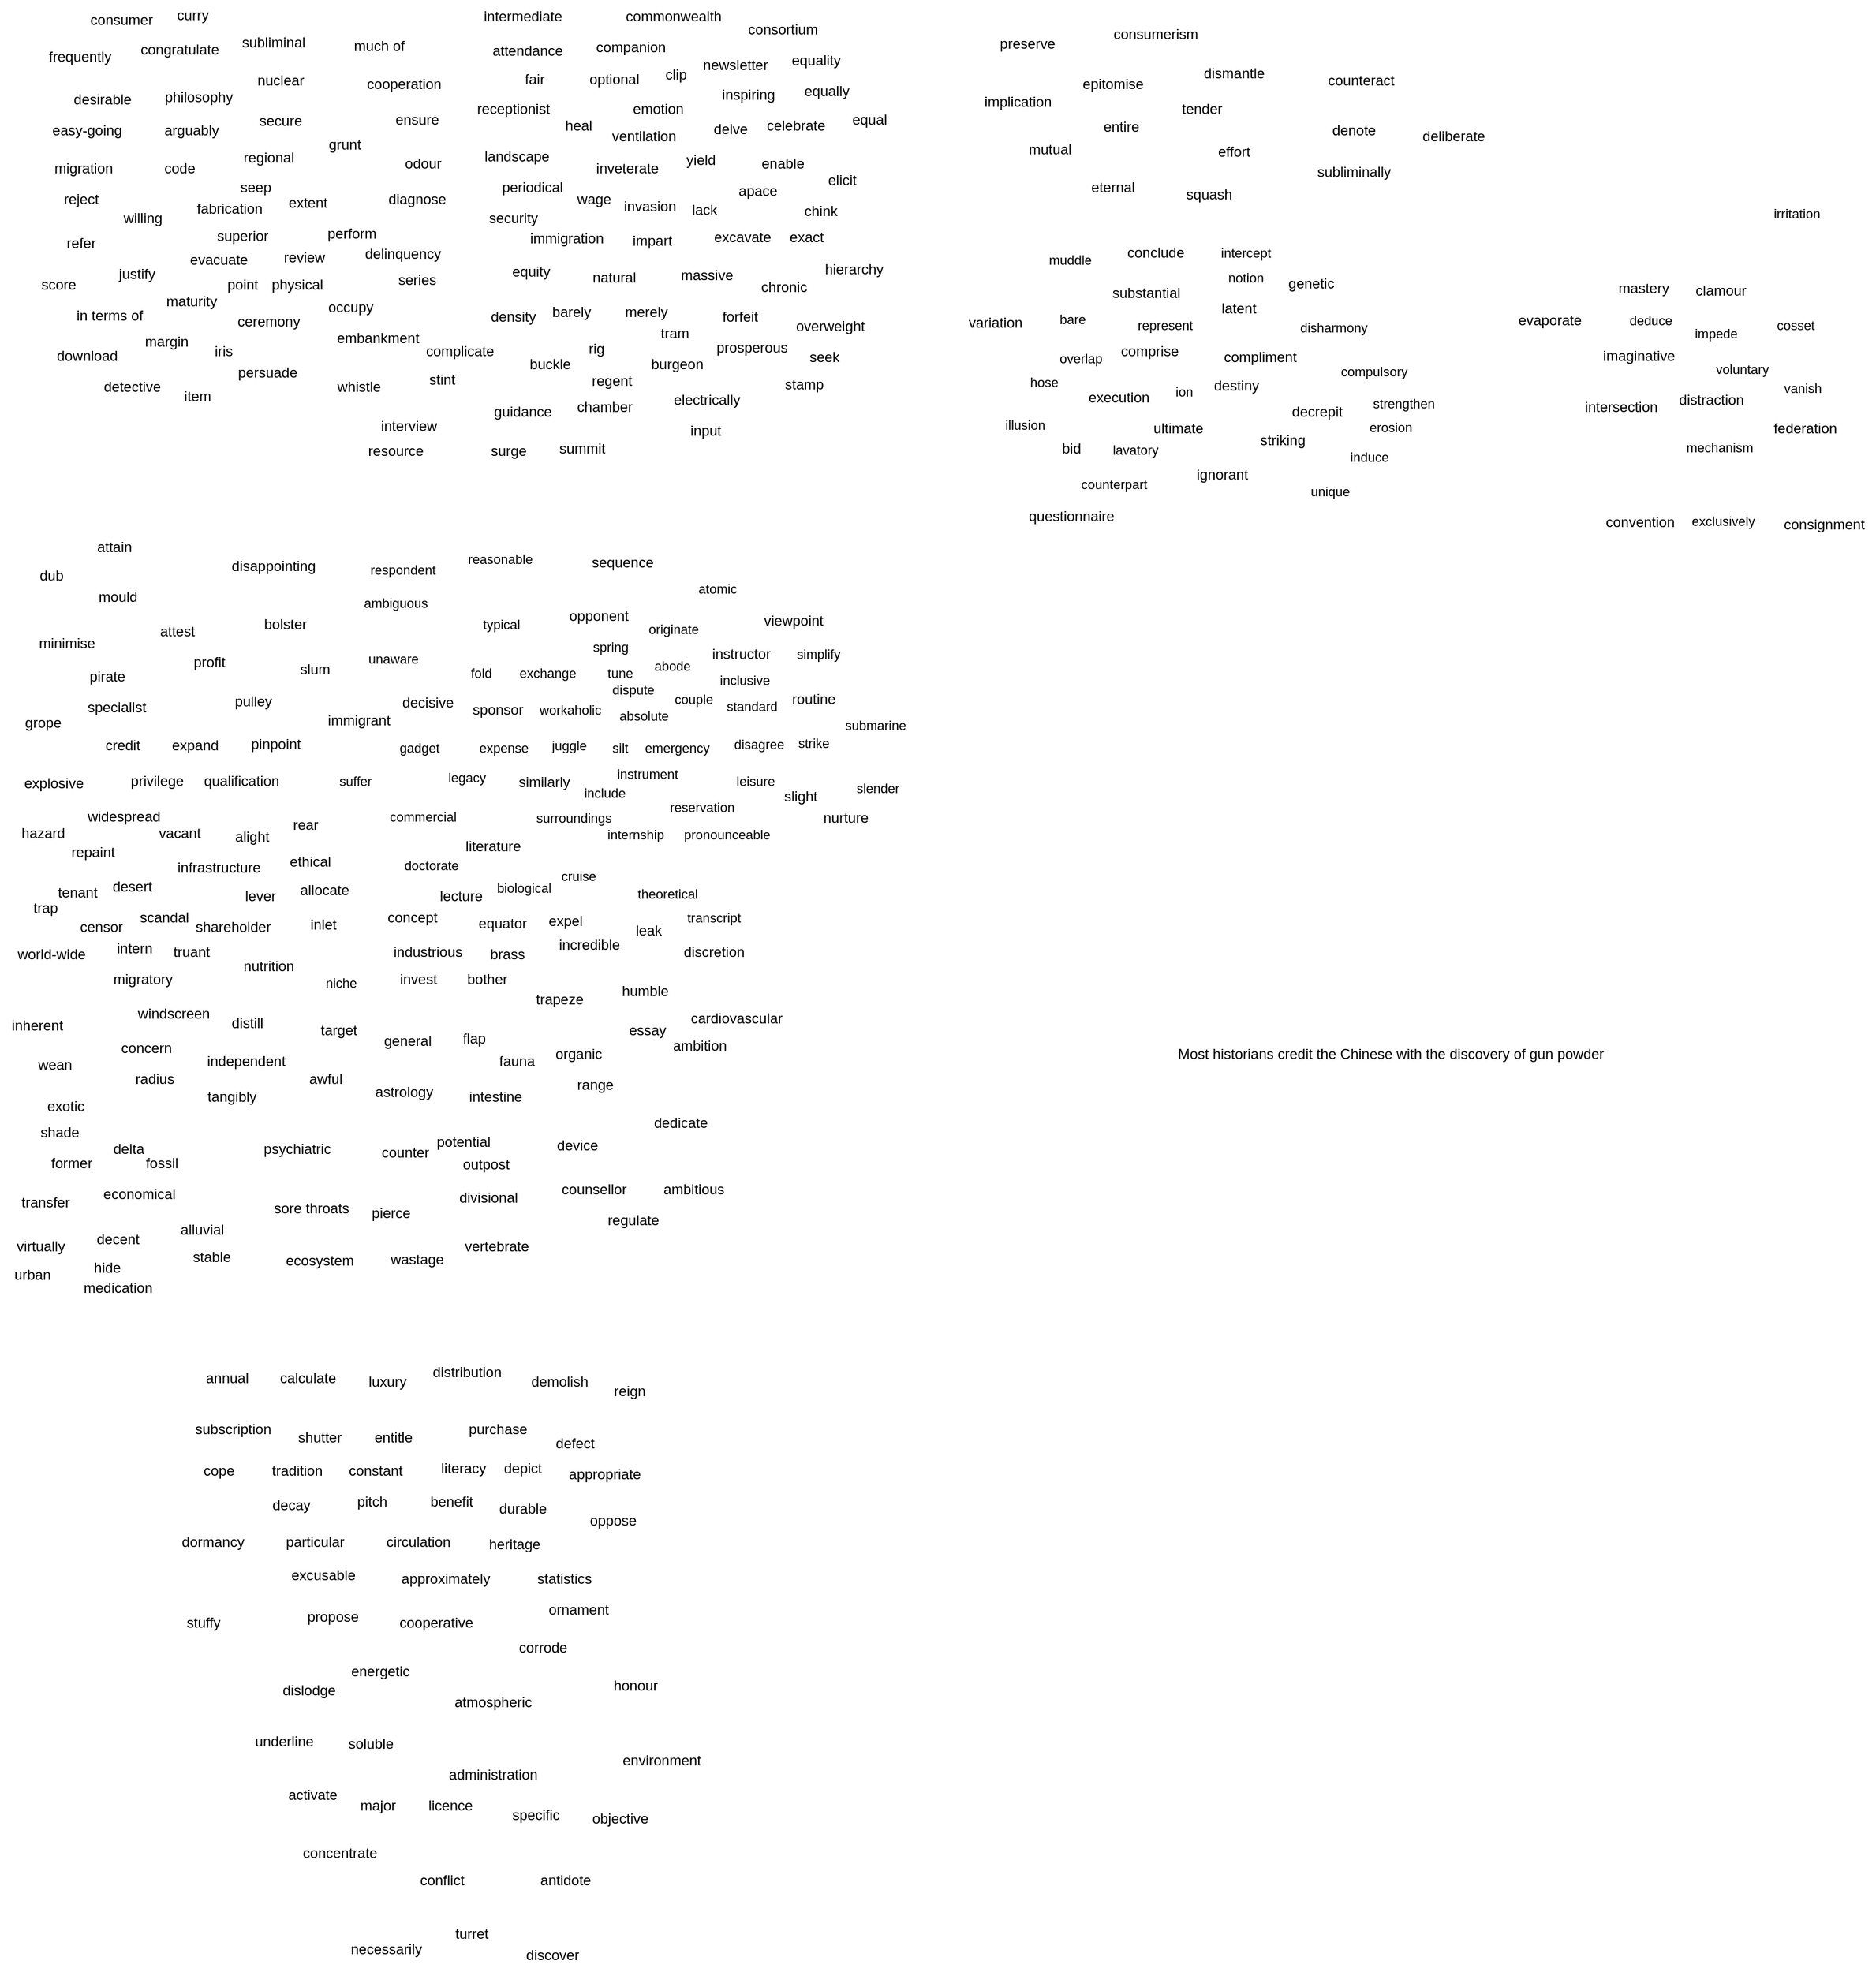 <mxfile version="22.1.17" type="github">
  <diagram name="2023-11-14 00:12:41" id="VXZyrihvDa2prKkC_Pbu">
    <mxGraphModel dx="1590" dy="390" grid="0" gridSize="10" guides="1" tooltips="1" connect="1" arrows="1" fold="1" page="1" pageScale="1" pageWidth="827" pageHeight="1169" math="0" shadow="0">
      <root>
        <mxCell id="0" />
        <mxCell id="1" parent="0" />
        <mxCell id="0TU3tgzdiiwK1ZsCVm6_-1" value="regent" style="text;html=1;align=center;verticalAlign=middle;resizable=0;points=[];autosize=1;strokeColor=none;fillColor=none;" parent="1" vertex="1">
          <mxGeometry x="-304" y="333.5" width="52" height="26" as="geometry" />
        </mxCell>
        <mxCell id="0TU3tgzdiiwK1ZsCVm6_-3" value="burgeon" style="text;html=1;align=center;verticalAlign=middle;resizable=0;points=[];autosize=1;strokeColor=none;fillColor=none;" parent="1" vertex="1">
          <mxGeometry x="-254.5" y="319.5" width="62" height="26" as="geometry" />
        </mxCell>
        <mxCell id="0TU3tgzdiiwK1ZsCVm6_-4" value="arguably" style="text;html=1;align=center;verticalAlign=middle;resizable=0;points=[];autosize=1;strokeColor=none;fillColor=none;" parent="1" vertex="1">
          <mxGeometry x="-664" y="123" width="64" height="26" as="geometry" />
        </mxCell>
        <mxCell id="0TU3tgzdiiwK1ZsCVm6_-5" value="barely" style="text;html=1;align=center;verticalAlign=middle;resizable=0;points=[];autosize=1;strokeColor=none;fillColor=none;" parent="1" vertex="1">
          <mxGeometry x="-338" y="275.5" width="51" height="26" as="geometry" />
        </mxCell>
        <mxCell id="0TU3tgzdiiwK1ZsCVm6_-7" value="hierarchy" style="text;html=1;align=center;verticalAlign=middle;resizable=0;points=[];autosize=1;strokeColor=none;fillColor=none;" parent="1" vertex="1">
          <mxGeometry x="-107.5" y="239.5" width="67" height="26" as="geometry" />
        </mxCell>
        <mxCell id="0TU3tgzdiiwK1ZsCVm6_-8" value="guidance" style="text;html=1;align=center;verticalAlign=middle;resizable=0;points=[];autosize=1;strokeColor=none;fillColor=none;rotation=0;" parent="1" vertex="1">
          <mxGeometry x="-386.5" y="359.5" width="67" height="26" as="geometry" />
        </mxCell>
        <mxCell id="0TU3tgzdiiwK1ZsCVm6_-11" value="easy-going" style="text;html=1;align=center;verticalAlign=middle;resizable=0;points=[];autosize=1;strokeColor=none;fillColor=none;" parent="1" vertex="1">
          <mxGeometry x="-758.5" y="123" width="77" height="26" as="geometry" />
        </mxCell>
        <mxCell id="0TU3tgzdiiwK1ZsCVm6_-12" value="electrically" style="text;html=1;align=center;verticalAlign=middle;resizable=0;points=[];autosize=1;strokeColor=none;fillColor=none;" parent="1" vertex="1">
          <mxGeometry x="-235.5" y="349.5" width="74" height="26" as="geometry" />
        </mxCell>
        <mxCell id="0TU3tgzdiiwK1ZsCVm6_-13" value="philosophy" style="text;html=1;align=center;verticalAlign=middle;resizable=0;points=[];autosize=1;strokeColor=none;fillColor=none;" parent="1" vertex="1">
          <mxGeometry x="-664" y="95" width="75" height="26" as="geometry" />
        </mxCell>
        <mxCell id="0TU3tgzdiiwK1ZsCVm6_-14" value="chronic" style="text;html=1;align=center;verticalAlign=middle;resizable=0;points=[];autosize=1;strokeColor=none;fillColor=none;" parent="1" vertex="1">
          <mxGeometry x="-161.5" y="254.5" width="57" height="26" as="geometry" />
        </mxCell>
        <mxCell id="0TU3tgzdiiwK1ZsCVm6_-15" value="inveterate" style="text;html=1;align=center;verticalAlign=middle;resizable=0;points=[];autosize=1;strokeColor=none;fillColor=none;" parent="1" vertex="1">
          <mxGeometry x="-300.5" y="154.5" width="71" height="26" as="geometry" />
        </mxCell>
        <mxCell id="0TU3tgzdiiwK1ZsCVm6_-16" value="desirable" style="text;html=1;align=center;verticalAlign=middle;resizable=0;points=[];autosize=1;strokeColor=none;fillColor=none;" parent="1" vertex="1">
          <mxGeometry x="-741" y="97" width="67" height="26" as="geometry" />
        </mxCell>
        <mxCell id="0TU3tgzdiiwK1ZsCVm6_-17" value="consortium" style="text;html=1;align=center;verticalAlign=middle;resizable=0;points=[];autosize=1;strokeColor=none;fillColor=none;" parent="1" vertex="1">
          <mxGeometry x="-173" y="37.5" width="77" height="26" as="geometry" />
        </mxCell>
        <mxCell id="0TU3tgzdiiwK1ZsCVm6_-18" value="buckle" style="text;html=1;align=center;verticalAlign=middle;resizable=0;points=[];autosize=1;strokeColor=none;fillColor=none;" parent="1" vertex="1">
          <mxGeometry x="-357" y="319.5" width="53" height="26" as="geometry" />
        </mxCell>
        <mxCell id="0TU3tgzdiiwK1ZsCVm6_-19" value="curry" style="text;html=1;align=center;verticalAlign=middle;resizable=0;points=[];autosize=1;strokeColor=none;fillColor=none;" parent="1" vertex="1">
          <mxGeometry x="-654" y="26" width="45" height="26" as="geometry" />
        </mxCell>
        <mxCell id="0TU3tgzdiiwK1ZsCVm6_-20" value="subliminal" style="text;html=1;align=center;verticalAlign=middle;resizable=0;points=[];autosize=1;strokeColor=none;fillColor=none;" parent="1" vertex="1">
          <mxGeometry x="-599" y="49" width="71" height="26" as="geometry" />
        </mxCell>
        <mxCell id="0TU3tgzdiiwK1ZsCVm6_-21" value="subliminally" style="text;html=1;align=center;verticalAlign=middle;resizable=0;points=[];autosize=1;strokeColor=none;fillColor=none;" parent="1" vertex="1">
          <mxGeometry x="307" y="158" width="80" height="26" as="geometry" />
        </mxCell>
        <mxCell id="0TU3tgzdiiwK1ZsCVm6_-22" value="chamber" style="text;html=1;align=center;verticalAlign=middle;resizable=0;points=[];autosize=1;strokeColor=none;fillColor=none;" parent="1" vertex="1">
          <mxGeometry x="-317" y="355.5" width="65" height="26" as="geometry" />
        </mxCell>
        <mxCell id="0TU3tgzdiiwK1ZsCVm6_-23" value="frequently" style="text;html=1;align=center;verticalAlign=middle;resizable=0;points=[];autosize=1;strokeColor=none;fillColor=none;" parent="1" vertex="1">
          <mxGeometry x="-762" y="61" width="71" height="26" as="geometry" />
        </mxCell>
        <mxCell id="0TU3tgzdiiwK1ZsCVm6_-24" value="prosperous" style="text;html=1;align=center;verticalAlign=middle;resizable=0;points=[];autosize=1;strokeColor=none;fillColor=none;" parent="1" vertex="1">
          <mxGeometry x="-199" y="305.5" width="78" height="26" as="geometry" />
        </mxCell>
        <mxCell id="0TU3tgzdiiwK1ZsCVm6_-25" value="immigration" style="text;html=1;align=center;verticalAlign=middle;resizable=0;points=[];autosize=1;strokeColor=none;fillColor=none;" parent="1" vertex="1">
          <mxGeometry x="-356" y="213.5" width="80" height="26" as="geometry" />
        </mxCell>
        <mxCell id="0TU3tgzdiiwK1ZsCVm6_-26" value="natural" style="text;html=1;align=center;verticalAlign=middle;resizable=0;points=[];autosize=1;strokeColor=none;fillColor=none;" parent="1" vertex="1">
          <mxGeometry x="-304" y="246.5" width="55" height="26" as="geometry" />
        </mxCell>
        <mxCell id="0TU3tgzdiiwK1ZsCVm6_-27" value="consumer" style="text;html=1;align=center;verticalAlign=middle;resizable=0;points=[];autosize=1;strokeColor=none;fillColor=none;" parent="1" vertex="1">
          <mxGeometry x="-726.5" y="30" width="71" height="26" as="geometry" />
        </mxCell>
        <mxCell id="0TU3tgzdiiwK1ZsCVm6_-28" value="consumerism" style="text;html=1;align=center;verticalAlign=middle;resizable=0;points=[];autosize=1;strokeColor=none;fillColor=none;" parent="1" vertex="1">
          <mxGeometry x="135.88" y="41.5" width="89" height="26" as="geometry" />
        </mxCell>
        <mxCell id="0TU3tgzdiiwK1ZsCVm6_-29" value="equal" style="text;html=1;align=center;verticalAlign=middle;resizable=0;points=[];autosize=1;strokeColor=none;fillColor=none;" parent="1" vertex="1">
          <mxGeometry x="-85" y="113.5" width="47" height="26" as="geometry" />
        </mxCell>
        <mxCell id="0TU3tgzdiiwK1ZsCVm6_-30" value="equality" style="text;html=1;align=center;verticalAlign=middle;resizable=0;points=[];autosize=1;strokeColor=none;fillColor=none;" parent="1" vertex="1">
          <mxGeometry x="-135.5" y="63.5" width="59" height="26" as="geometry" />
        </mxCell>
        <mxCell id="0TU3tgzdiiwK1ZsCVm6_-31" value="equally" style="text;html=1;align=center;verticalAlign=middle;resizable=0;points=[];autosize=1;strokeColor=none;fillColor=none;" parent="1" vertex="1">
          <mxGeometry x="-125" y="89.5" width="56" height="26" as="geometry" />
        </mxCell>
        <mxCell id="0TU3tgzdiiwK1ZsCVm6_-32" value="equity" style="text;html=1;align=center;verticalAlign=middle;resizable=0;points=[];autosize=1;strokeColor=none;fillColor=none;" parent="1" vertex="1">
          <mxGeometry x="-371.5" y="241.5" width="50" height="26" as="geometry" />
        </mxCell>
        <mxCell id="0TU3tgzdiiwK1ZsCVm6_-33" value="excavate" style="text;html=1;align=center;verticalAlign=middle;resizable=0;points=[];autosize=1;strokeColor=none;fillColor=none;" parent="1" vertex="1">
          <mxGeometry x="-201.5" y="212.5" width="66" height="26" as="geometry" />
        </mxCell>
        <mxCell id="0TU3tgzdiiwK1ZsCVm6_-34" value="nuclear" style="text;html=1;align=center;verticalAlign=middle;resizable=0;points=[];autosize=1;strokeColor=none;fillColor=none;" parent="1" vertex="1">
          <mxGeometry x="-586" y="81" width="57" height="26" as="geometry" />
        </mxCell>
        <mxCell id="0TU3tgzdiiwK1ZsCVm6_-36" value="mutual" style="text;html=1;align=center;verticalAlign=middle;resizable=0;points=[];autosize=1;strokeColor=none;fillColor=none;" parent="1" vertex="1">
          <mxGeometry x="64" y="138.5" width="54" height="26" as="geometry" />
        </mxCell>
        <mxCell id="0TU3tgzdiiwK1ZsCVm6_-37" value="density" style="text;html=1;align=center;verticalAlign=middle;resizable=0;points=[];autosize=1;strokeColor=none;fillColor=none;" parent="1" vertex="1">
          <mxGeometry x="-389.5" y="279.5" width="56" height="26" as="geometry" />
        </mxCell>
        <mxCell id="0TU3tgzdiiwK1ZsCVm6_-38" value="massive" style="text;html=1;align=center;verticalAlign=middle;resizable=0;points=[];autosize=1;strokeColor=none;fillColor=none;" parent="1" vertex="1">
          <mxGeometry x="-229.5" y="244.5" width="62" height="26" as="geometry" />
        </mxCell>
        <mxCell id="0TU3tgzdiiwK1ZsCVm6_-39" value="congratulate" style="text;html=1;align=center;verticalAlign=middle;resizable=0;points=[];autosize=1;strokeColor=none;fillColor=none;" parent="1" vertex="1">
          <mxGeometry x="-684.5" y="55" width="84" height="26" as="geometry" />
        </mxCell>
        <mxCell id="0TU3tgzdiiwK1ZsCVm6_-40" value="rig" style="text;html=1;align=center;verticalAlign=middle;resizable=0;points=[];autosize=1;strokeColor=none;fillColor=none;" parent="1" vertex="1">
          <mxGeometry x="-306.5" y="306.5" width="31" height="26" as="geometry" />
        </mxCell>
        <mxCell id="0TU3tgzdiiwK1ZsCVm6_-41" value="input" style="text;html=1;align=center;verticalAlign=middle;resizable=0;points=[];autosize=1;strokeColor=none;fillColor=none;" parent="1" vertex="1">
          <mxGeometry x="-221" y="375.5" width="44" height="26" as="geometry" />
        </mxCell>
        <mxCell id="0TU3tgzdiiwK1ZsCVm6_-42" value="merely" style="text;html=1;align=center;verticalAlign=middle;resizable=0;points=[];autosize=1;strokeColor=none;fillColor=none;" parent="1" vertex="1">
          <mxGeometry x="-276" y="275.5" width="54" height="26" as="geometry" />
        </mxCell>
        <mxCell id="0TU3tgzdiiwK1ZsCVm6_-44" value="impart" style="text;html=1;align=center;verticalAlign=middle;resizable=0;points=[];autosize=1;strokeColor=none;fillColor=none;" parent="1" vertex="1">
          <mxGeometry x="-270" y="215.5" width="51" height="26" as="geometry" />
        </mxCell>
        <mxCell id="0TU3tgzdiiwK1ZsCVm6_-47" value="forfeit" style="text;html=1;align=center;verticalAlign=middle;resizable=0;points=[];autosize=1;strokeColor=none;fillColor=none;" parent="1" vertex="1">
          <mxGeometry x="-194" y="279.5" width="48" height="26" as="geometry" />
        </mxCell>
        <mxCell id="3xi15tTtCJ6_8OuiZ7Pq-2" value="companion" style="text;html=1;align=center;verticalAlign=middle;resizable=0;points=[];autosize=1;strokeColor=none;fillColor=none;" parent="1" vertex="1">
          <mxGeometry x="-300.5" y="52.5" width="77" height="26" as="geometry" />
        </mxCell>
        <mxCell id="3xi15tTtCJ6_8OuiZ7Pq-3" value="counteract" style="text;html=1;align=center;verticalAlign=middle;resizable=0;points=[];autosize=1;strokeColor=none;fillColor=none;" parent="1" vertex="1">
          <mxGeometry x="316" y="81" width="74" height="26" as="geometry" />
        </mxCell>
        <mxCell id="3xi15tTtCJ6_8OuiZ7Pq-4" value="ventilation" style="text;html=1;align=center;verticalAlign=middle;resizable=0;points=[];autosize=1;strokeColor=none;fillColor=none;" parent="1" vertex="1">
          <mxGeometry x="-287" y="127.5" width="72" height="26" as="geometry" />
        </mxCell>
        <mxCell id="3xi15tTtCJ6_8OuiZ7Pq-5" value="intermediate" style="text;html=1;align=center;verticalAlign=middle;resizable=0;points=[];autosize=1;strokeColor=none;fillColor=none;" parent="1" vertex="1">
          <mxGeometry x="-395" y="26.5" width="84" height="26" as="geometry" />
        </mxCell>
        <mxCell id="3xi15tTtCJ6_8OuiZ7Pq-6" value="eternal" style="text;html=1;align=center;verticalAlign=middle;resizable=0;points=[];autosize=1;strokeColor=none;fillColor=none;" parent="1" vertex="1">
          <mxGeometry x="116" y="170.5" width="55" height="26" as="geometry" />
        </mxCell>
        <mxCell id="3xi15tTtCJ6_8OuiZ7Pq-7" value="invasion" style="text;html=1;align=center;verticalAlign=middle;resizable=0;points=[];autosize=1;strokeColor=none;fillColor=none;" parent="1" vertex="1">
          <mxGeometry x="-277" y="186.5" width="62" height="26" as="geometry" />
        </mxCell>
        <mxCell id="3xi15tTtCJ6_8OuiZ7Pq-9" value="celebrate" style="text;html=1;align=center;verticalAlign=middle;resizable=0;points=[];autosize=1;strokeColor=none;fillColor=none;" parent="1" vertex="1">
          <mxGeometry x="-157" y="118.5" width="67" height="26" as="geometry" />
        </mxCell>
        <mxCell id="3xi15tTtCJ6_8OuiZ7Pq-10" value="inspiring" style="text;html=1;align=center;verticalAlign=middle;resizable=0;points=[];autosize=1;strokeColor=none;fillColor=none;" parent="1" vertex="1">
          <mxGeometry x="-195" y="92.5" width="63" height="26" as="geometry" />
        </mxCell>
        <mxCell id="3xi15tTtCJ6_8OuiZ7Pq-11" value="attendance" style="text;html=1;align=center;verticalAlign=middle;resizable=0;points=[];autosize=1;strokeColor=none;fillColor=none;" parent="1" vertex="1">
          <mxGeometry x="-388" y="55.5" width="77" height="26" as="geometry" />
        </mxCell>
        <mxCell id="3xi15tTtCJ6_8OuiZ7Pq-12" value="optional" style="text;html=1;align=center;verticalAlign=middle;resizable=0;points=[];autosize=1;strokeColor=none;fillColor=none;" parent="1" vertex="1">
          <mxGeometry x="-306.5" y="79.5" width="60" height="26" as="geometry" />
        </mxCell>
        <mxCell id="3xi15tTtCJ6_8OuiZ7Pq-13" value="heal" style="text;html=1;align=center;verticalAlign=middle;resizable=0;points=[];autosize=1;strokeColor=none;fillColor=none;" parent="1" vertex="1">
          <mxGeometry x="-327" y="118.5" width="41" height="26" as="geometry" />
        </mxCell>
        <mxCell id="3xi15tTtCJ6_8OuiZ7Pq-14" value="enable" style="text;html=1;align=center;verticalAlign=middle;resizable=0;points=[];autosize=1;strokeColor=none;fillColor=none;" parent="1" vertex="1">
          <mxGeometry x="-161.5" y="150.5" width="54" height="26" as="geometry" />
        </mxCell>
        <mxCell id="3xi15tTtCJ6_8OuiZ7Pq-16" value="dismantle" style="text;html=1;align=center;verticalAlign=middle;resizable=0;points=[];autosize=1;strokeColor=none;fillColor=none;" parent="1" vertex="1">
          <mxGeometry x="211" y="74.5" width="69" height="26" as="geometry" />
        </mxCell>
        <mxCell id="3xi15tTtCJ6_8OuiZ7Pq-17" value="wage" style="text;html=1;align=center;verticalAlign=middle;resizable=0;points=[];autosize=1;strokeColor=none;fillColor=none;" parent="1" vertex="1">
          <mxGeometry x="-317" y="180.5" width="47" height="26" as="geometry" />
        </mxCell>
        <mxCell id="3xi15tTtCJ6_8OuiZ7Pq-18" value="landscape" style="text;html=1;align=center;verticalAlign=middle;resizable=0;points=[];autosize=1;strokeColor=none;fillColor=none;" parent="1" vertex="1">
          <mxGeometry x="-395" y="144.5" width="73" height="26" as="geometry" />
        </mxCell>
        <mxCell id="3xi15tTtCJ6_8OuiZ7Pq-19" value="emotion" style="text;html=1;align=center;verticalAlign=middle;resizable=0;points=[];autosize=1;strokeColor=none;fillColor=none;" parent="1" vertex="1">
          <mxGeometry x="-270" y="104.5" width="61" height="26" as="geometry" />
        </mxCell>
        <mxCell id="3xi15tTtCJ6_8OuiZ7Pq-21" value="commonwealth" style="text;html=1;align=center;verticalAlign=middle;resizable=0;points=[];autosize=1;strokeColor=none;fillColor=none;" parent="1" vertex="1">
          <mxGeometry x="-276" y="26.5" width="99" height="26" as="geometry" />
        </mxCell>
        <mxCell id="3xi15tTtCJ6_8OuiZ7Pq-22" value="newsletter" style="text;html=1;align=center;verticalAlign=middle;resizable=0;points=[];autosize=1;strokeColor=none;fillColor=none;" parent="1" vertex="1">
          <mxGeometry x="-211" y="67.5" width="73" height="26" as="geometry" />
        </mxCell>
        <mxCell id="3xi15tTtCJ6_8OuiZ7Pq-23" value="periodical" style="text;html=1;align=center;verticalAlign=middle;resizable=0;points=[];autosize=1;strokeColor=none;fillColor=none;" parent="1" vertex="1">
          <mxGeometry x="-380" y="170.5" width="69" height="26" as="geometry" />
        </mxCell>
        <mxCell id="3xi15tTtCJ6_8OuiZ7Pq-24" value="receptionist" style="text;html=1;align=center;verticalAlign=middle;resizable=0;points=[];autosize=1;strokeColor=none;fillColor=none;" parent="1" vertex="1">
          <mxGeometry x="-401" y="104.5" width="79" height="26" as="geometry" />
        </mxCell>
        <mxCell id="3xi15tTtCJ6_8OuiZ7Pq-25" value="security&lt;br&gt;" style="text;html=1;align=center;verticalAlign=middle;resizable=0;points=[];autosize=1;strokeColor=none;fillColor=none;" parent="1" vertex="1">
          <mxGeometry x="-391" y="196.5" width="59" height="26" as="geometry" />
        </mxCell>
        <mxCell id="3xi15tTtCJ6_8OuiZ7Pq-26" value="clip" style="text;html=1;align=center;verticalAlign=middle;resizable=0;points=[];autosize=1;strokeColor=none;fillColor=none;" parent="1" vertex="1">
          <mxGeometry x="-242" y="75.5" width="36" height="26" as="geometry" />
        </mxCell>
        <mxCell id="3xi15tTtCJ6_8OuiZ7Pq-27" value="apace" style="text;html=1;align=center;verticalAlign=middle;resizable=0;points=[];autosize=1;strokeColor=none;fillColor=none;" parent="1" vertex="1">
          <mxGeometry x="-180.5" y="173.5" width="51" height="26" as="geometry" />
        </mxCell>
        <mxCell id="3xi15tTtCJ6_8OuiZ7Pq-28" value="yield" style="text;html=1;align=center;verticalAlign=middle;resizable=0;points=[];autosize=1;strokeColor=none;fillColor=none;" parent="1" vertex="1">
          <mxGeometry x="-224.5" y="147.5" width="43" height="26" as="geometry" />
        </mxCell>
        <mxCell id="3xi15tTtCJ6_8OuiZ7Pq-29" value="fair" style="text;html=1;align=center;verticalAlign=middle;resizable=0;points=[];autosize=1;strokeColor=none;fillColor=none;" parent="1" vertex="1">
          <mxGeometry x="-360.5" y="79.5" width="35" height="26" as="geometry" />
        </mxCell>
        <mxCell id="3xi15tTtCJ6_8OuiZ7Pq-30" value="elicit" style="text;html=1;align=center;verticalAlign=middle;resizable=0;points=[];autosize=1;strokeColor=none;fillColor=none;" parent="1" vertex="1">
          <mxGeometry x="-105.5" y="164.5" width="42" height="26" as="geometry" />
        </mxCell>
        <mxCell id="3xi15tTtCJ6_8OuiZ7Pq-31" value="delve" style="text;html=1;align=center;verticalAlign=middle;resizable=0;points=[];autosize=1;strokeColor=none;fillColor=none;" parent="1" vertex="1">
          <mxGeometry x="-202" y="121.5" width="47" height="26" as="geometry" />
        </mxCell>
        <mxCell id="3xi15tTtCJ6_8OuiZ7Pq-32" value="exact" style="text;html=1;align=center;verticalAlign=middle;resizable=0;points=[];autosize=1;strokeColor=none;fillColor=none;" parent="1" vertex="1">
          <mxGeometry x="-138" y="212.5" width="47" height="26" as="geometry" />
        </mxCell>
        <mxCell id="3xi15tTtCJ6_8OuiZ7Pq-33" value="lack" style="text;html=1;align=center;verticalAlign=middle;resizable=0;points=[];autosize=1;strokeColor=none;fillColor=none;" parent="1" vertex="1">
          <mxGeometry x="-219.5" y="189.5" width="39" height="26" as="geometry" />
        </mxCell>
        <mxCell id="3xi15tTtCJ6_8OuiZ7Pq-36" value="grunt" style="text;html=1;align=center;verticalAlign=middle;resizable=0;points=[];autosize=1;strokeColor=none;fillColor=none;" parent="1" vertex="1">
          <mxGeometry x="-526" y="134.5" width="45" height="26" as="geometry" />
        </mxCell>
        <mxCell id="3xi15tTtCJ6_8OuiZ7Pq-37" value="regional" style="text;html=1;align=center;verticalAlign=middle;resizable=0;points=[];autosize=1;strokeColor=none;fillColor=none;" parent="1" vertex="1">
          <mxGeometry x="-598" y="146" width="61" height="26" as="geometry" />
        </mxCell>
        <mxCell id="3xi15tTtCJ6_8OuiZ7Pq-38" value="secure" style="text;html=1;align=center;verticalAlign=middle;resizable=0;points=[];autosize=1;strokeColor=none;fillColor=none;" parent="1" vertex="1">
          <mxGeometry x="-584.5" y="115" width="54" height="26" as="geometry" />
        </mxCell>
        <mxCell id="3xi15tTtCJ6_8OuiZ7Pq-39" value="preserve" style="text;html=1;align=center;verticalAlign=middle;resizable=0;points=[];autosize=1;strokeColor=none;fillColor=none;" parent="1" vertex="1">
          <mxGeometry x="39" y="49.5" width="65" height="26" as="geometry" />
        </mxCell>
        <mxCell id="3xi15tTtCJ6_8OuiZ7Pq-40" value="reject" style="text;html=1;align=center;verticalAlign=middle;resizable=0;points=[];autosize=1;strokeColor=none;fillColor=none;" parent="1" vertex="1">
          <mxGeometry x="-748.5" y="181" width="47" height="26" as="geometry" />
        </mxCell>
        <mxCell id="3xi15tTtCJ6_8OuiZ7Pq-41" value="code" style="text;html=1;align=center;verticalAlign=middle;resizable=0;points=[];autosize=1;strokeColor=none;fillColor=none;" parent="1" vertex="1">
          <mxGeometry x="-664.5" y="155" width="44" height="26" as="geometry" />
        </mxCell>
        <mxCell id="3xi15tTtCJ6_8OuiZ7Pq-42" value="seek" style="text;html=1;align=center;verticalAlign=middle;resizable=0;points=[];autosize=1;strokeColor=none;fillColor=none;" parent="1" vertex="1">
          <mxGeometry x="-121" y="313.5" width="43" height="26" as="geometry" />
        </mxCell>
        <mxCell id="3xi15tTtCJ6_8OuiZ7Pq-43" value="item" style="text;html=1;align=center;verticalAlign=middle;resizable=0;points=[];autosize=1;strokeColor=none;fillColor=none;" parent="1" vertex="1">
          <mxGeometry x="-647.5" y="347" width="41" height="26" as="geometry" />
        </mxCell>
        <mxCell id="3xi15tTtCJ6_8OuiZ7Pq-44" value="effort" style="text;html=1;align=center;verticalAlign=middle;resizable=0;points=[];autosize=1;strokeColor=none;fillColor=none;" parent="1" vertex="1">
          <mxGeometry x="223" y="141" width="45" height="26" as="geometry" />
        </mxCell>
        <mxCell id="3xi15tTtCJ6_8OuiZ7Pq-45" value="point" style="text;html=1;align=center;verticalAlign=middle;resizable=0;points=[];autosize=1;strokeColor=none;fillColor=none;" parent="1" vertex="1">
          <mxGeometry x="-611" y="253" width="44" height="26" as="geometry" />
        </mxCell>
        <mxCell id="3xi15tTtCJ6_8OuiZ7Pq-46" value="review" style="text;html=1;align=center;verticalAlign=middle;resizable=0;points=[];autosize=1;strokeColor=none;fillColor=none;" parent="1" vertex="1">
          <mxGeometry x="-564" y="230" width="53" height="26" as="geometry" />
        </mxCell>
        <mxCell id="3xi15tTtCJ6_8OuiZ7Pq-53" value="series" style="text;html=1;align=center;verticalAlign=middle;resizable=0;points=[];autosize=1;strokeColor=none;fillColor=none;" parent="1" vertex="1">
          <mxGeometry x="-467" y="249" width="50" height="26" as="geometry" />
        </mxCell>
        <mxCell id="3xi15tTtCJ6_8OuiZ7Pq-54" value="variation" style="text;html=1;align=center;verticalAlign=middle;resizable=0;points=[];autosize=1;strokeColor=none;fillColor=none;" parent="1" vertex="1">
          <mxGeometry x="13.75" y="284.5" width="63" height="26" as="geometry" />
        </mxCell>
        <mxCell id="3xi15tTtCJ6_8OuiZ7Pq-55" value="margin" style="text;html=1;align=center;verticalAlign=middle;resizable=0;points=[];autosize=1;strokeColor=none;fillColor=none;" parent="1" vertex="1">
          <mxGeometry x="-681" y="301" width="55" height="26" as="geometry" />
        </mxCell>
        <mxCell id="3xi15tTtCJ6_8OuiZ7Pq-56" value="distraction" style="text;html=1;align=center;verticalAlign=middle;resizable=0;points=[];autosize=1;strokeColor=none;fillColor=none;" parent="1" vertex="1">
          <mxGeometry x="611" y="349.5" width="73" height="26" as="geometry" />
        </mxCell>
        <mxCell id="3xi15tTtCJ6_8OuiZ7Pq-57" value="complicate" style="text;html=1;align=center;verticalAlign=middle;resizable=0;points=[];autosize=1;strokeColor=none;fillColor=none;" parent="1" vertex="1">
          <mxGeometry x="-444" y="309" width="75" height="26" as="geometry" />
        </mxCell>
        <mxCell id="3xi15tTtCJ6_8OuiZ7Pq-59" value="tram" style="text;html=1;align=center;verticalAlign=middle;resizable=0;points=[];autosize=1;strokeColor=none;fillColor=none;" parent="1" vertex="1">
          <mxGeometry x="-246.5" y="293.5" width="42" height="26" as="geometry" />
        </mxCell>
        <mxCell id="3xi15tTtCJ6_8OuiZ7Pq-60" value="maturity" style="text;html=1;align=center;verticalAlign=middle;resizable=0;points=[];autosize=1;strokeColor=none;fillColor=none;" parent="1" vertex="1">
          <mxGeometry x="-663" y="267" width="61" height="26" as="geometry" />
        </mxCell>
        <mxCell id="3xi15tTtCJ6_8OuiZ7Pq-64" value="download" style="text;html=1;align=center;verticalAlign=middle;resizable=0;points=[];autosize=1;strokeColor=none;fillColor=none;" parent="1" vertex="1">
          <mxGeometry x="-754.5" y="313" width="69" height="26" as="geometry" />
        </mxCell>
        <mxCell id="3xi15tTtCJ6_8OuiZ7Pq-66" value="interview" style="text;html=1;align=center;verticalAlign=middle;resizable=0;points=[];autosize=1;strokeColor=none;fillColor=none;" parent="1" vertex="1">
          <mxGeometry x="-482" y="371.5" width="65" height="26" as="geometry" />
        </mxCell>
        <mxCell id="3xi15tTtCJ6_8OuiZ7Pq-67" value="extent" style="text;html=1;align=center;verticalAlign=middle;resizable=0;points=[];autosize=1;strokeColor=none;fillColor=none;" parent="1" vertex="1">
          <mxGeometry x="-560" y="184" width="51" height="26" as="geometry" />
        </mxCell>
        <mxCell id="3xi15tTtCJ6_8OuiZ7Pq-70" value="evacuate" style="text;html=1;align=center;verticalAlign=middle;resizable=0;points=[];autosize=1;strokeColor=none;fillColor=none;" parent="1" vertex="1">
          <mxGeometry x="-643" y="232" width="67" height="26" as="geometry" />
        </mxCell>
        <mxCell id="3xi15tTtCJ6_8OuiZ7Pq-72" value="embankment" style="text;html=1;align=center;verticalAlign=middle;resizable=0;points=[];autosize=1;strokeColor=none;fillColor=none;" parent="1" vertex="1">
          <mxGeometry x="-519" y="298" width="87" height="26" as="geometry" />
        </mxCell>
        <mxCell id="3xi15tTtCJ6_8OuiZ7Pq-74" value="federation" style="text;html=1;align=center;verticalAlign=middle;resizable=0;points=[];autosize=1;strokeColor=none;fillColor=none;" parent="1" vertex="1">
          <mxGeometry x="691.5" y="373.5" width="71" height="26" as="geometry" />
        </mxCell>
        <mxCell id="3xi15tTtCJ6_8OuiZ7Pq-77" value="surge" style="text;html=1;align=center;verticalAlign=middle;resizable=0;points=[];autosize=1;strokeColor=none;fillColor=none;" parent="1" vertex="1">
          <mxGeometry x="-389.5" y="392.5" width="48" height="26" as="geometry" />
        </mxCell>
        <mxCell id="3xi15tTtCJ6_8OuiZ7Pq-78" value="physical" style="text;html=1;align=center;verticalAlign=middle;resizable=0;points=[];autosize=1;strokeColor=none;fillColor=none;" parent="1" vertex="1">
          <mxGeometry x="-573.5" y="253" width="61" height="26" as="geometry" />
        </mxCell>
        <mxCell id="3xi15tTtCJ6_8OuiZ7Pq-79" value="cooperation" style="text;html=1;align=center;verticalAlign=middle;resizable=0;points=[];autosize=1;strokeColor=none;fillColor=none;" parent="1" vertex="1">
          <mxGeometry x="-494" y="84.25" width="81" height="26" as="geometry" />
        </mxCell>
        <mxCell id="3xi15tTtCJ6_8OuiZ7Pq-83" value="persuade" style="text;html=1;align=center;verticalAlign=middle;resizable=0;points=[];autosize=1;strokeColor=none;fillColor=none;" parent="1" vertex="1">
          <mxGeometry x="-602" y="327" width="68" height="26" as="geometry" />
        </mxCell>
        <mxCell id="3xi15tTtCJ6_8OuiZ7Pq-84" value="overweight" style="text;html=1;align=center;verticalAlign=middle;resizable=0;points=[];autosize=1;strokeColor=none;fillColor=none;" parent="1" vertex="1">
          <mxGeometry x="-132" y="287.5" width="76" height="26" as="geometry" />
        </mxCell>
        <mxCell id="3xi15tTtCJ6_8OuiZ7Pq-85" value="stamp" style="text;html=1;align=center;verticalAlign=middle;resizable=0;points=[];autosize=1;strokeColor=none;fillColor=none;" parent="1" vertex="1">
          <mxGeometry x="-142" y="336.5" width="51" height="26" as="geometry" />
        </mxCell>
        <mxCell id="3xi15tTtCJ6_8OuiZ7Pq-86" value="whistle" style="text;html=1;align=center;verticalAlign=middle;resizable=0;points=[];autosize=1;strokeColor=none;fillColor=none;" parent="1" vertex="1">
          <mxGeometry x="-519" y="339" width="55" height="26" as="geometry" />
        </mxCell>
        <mxCell id="3xi15tTtCJ6_8OuiZ7Pq-87" value="detective" style="text;html=1;align=center;verticalAlign=middle;resizable=0;points=[];autosize=1;strokeColor=none;fillColor=none;" parent="1" vertex="1">
          <mxGeometry x="-715" y="339" width="66" height="26" as="geometry" />
        </mxCell>
        <mxCell id="3xi15tTtCJ6_8OuiZ7Pq-89" value="ceremony" style="text;html=1;align=center;verticalAlign=middle;resizable=0;points=[];autosize=1;strokeColor=none;fillColor=none;" parent="1" vertex="1">
          <mxGeometry x="-603" y="284" width="71" height="26" as="geometry" />
        </mxCell>
        <mxCell id="3xi15tTtCJ6_8OuiZ7Pq-90" value="migration" style="text;html=1;align=center;verticalAlign=middle;resizable=0;points=[];autosize=1;strokeColor=none;fillColor=none;" parent="1" vertex="1">
          <mxGeometry x="-757" y="155" width="67" height="26" as="geometry" />
        </mxCell>
        <mxCell id="3xi15tTtCJ6_8OuiZ7Pq-91" value="diagnose" style="text;html=1;align=center;verticalAlign=middle;resizable=0;points=[];autosize=1;strokeColor=none;fillColor=none;" parent="1" vertex="1">
          <mxGeometry x="-475.5" y="181" width="67" height="26" as="geometry" />
        </mxCell>
        <mxCell id="3xi15tTtCJ6_8OuiZ7Pq-92" value="denote" style="text;html=1;align=center;verticalAlign=middle;resizable=0;points=[];autosize=1;strokeColor=none;fillColor=none;" parent="1" vertex="1">
          <mxGeometry x="319.5" y="123" width="55" height="26" as="geometry" />
        </mxCell>
        <mxCell id="3xi15tTtCJ6_8OuiZ7Pq-93" value="chink" style="text;html=1;align=center;verticalAlign=middle;resizable=0;points=[];autosize=1;strokeColor=none;fillColor=none;" parent="1" vertex="1">
          <mxGeometry x="-125" y="190.5" width="46" height="26" as="geometry" />
        </mxCell>
        <mxCell id="3xi15tTtCJ6_8OuiZ7Pq-94" value="iris" style="text;html=1;align=center;verticalAlign=middle;resizable=0;points=[];autosize=1;strokeColor=none;fillColor=none;" parent="1" vertex="1">
          <mxGeometry x="-622" y="309" width="33" height="26" as="geometry" />
        </mxCell>
        <mxCell id="3xi15tTtCJ6_8OuiZ7Pq-95" value="resource" style="text;html=1;align=center;verticalAlign=middle;resizable=0;points=[];autosize=1;strokeColor=none;fillColor=none;" parent="1" vertex="1">
          <mxGeometry x="-492.5" y="392.5" width="65" height="26" as="geometry" />
        </mxCell>
        <mxCell id="3xi15tTtCJ6_8OuiZ7Pq-97" value="entire" style="text;html=1;align=center;verticalAlign=middle;resizable=0;points=[];autosize=1;strokeColor=none;fillColor=none;" parent="1" vertex="1">
          <mxGeometry x="126.63" y="120" width="48" height="26" as="geometry" />
        </mxCell>
        <mxCell id="3xi15tTtCJ6_8OuiZ7Pq-98" value="epitomise" style="text;html=1;align=center;verticalAlign=middle;resizable=0;points=[];autosize=1;strokeColor=none;fillColor=none;" parent="1" vertex="1">
          <mxGeometry x="109" y="84.25" width="69" height="26" as="geometry" />
        </mxCell>
        <mxCell id="3xi15tTtCJ6_8OuiZ7Pq-99" value="much of" style="text;html=1;align=center;verticalAlign=middle;resizable=0;points=[];autosize=1;strokeColor=none;fillColor=none;" parent="1" vertex="1">
          <mxGeometry x="-505" y="52" width="61" height="26" as="geometry" />
        </mxCell>
        <mxCell id="3xi15tTtCJ6_8OuiZ7Pq-100" value="summit" style="text;html=1;align=center;verticalAlign=middle;resizable=0;points=[];autosize=1;strokeColor=none;fillColor=none;" parent="1" vertex="1">
          <mxGeometry x="-332" y="390.5" width="57" height="26" as="geometry" />
        </mxCell>
        <mxCell id="3xi15tTtCJ6_8OuiZ7Pq-101" value="ensure" style="text;html=1;align=center;verticalAlign=middle;resizable=0;points=[];autosize=1;strokeColor=none;fillColor=none;" parent="1" vertex="1">
          <mxGeometry x="-470" y="113.5" width="55" height="26" as="geometry" />
        </mxCell>
        <mxCell id="3xi15tTtCJ6_8OuiZ7Pq-102" value="odour" style="text;html=1;align=center;verticalAlign=middle;resizable=0;points=[];autosize=1;strokeColor=none;fillColor=none;" parent="1" vertex="1">
          <mxGeometry x="-462" y="150.5" width="49" height="26" as="geometry" />
        </mxCell>
        <mxCell id="3xi15tTtCJ6_8OuiZ7Pq-103" value="superior" style="text;html=1;align=center;verticalAlign=middle;resizable=0;points=[];autosize=1;strokeColor=none;fillColor=none;" parent="1" vertex="1">
          <mxGeometry x="-619.5" y="212" width="61" height="26" as="geometry" />
        </mxCell>
        <mxCell id="3xi15tTtCJ6_8OuiZ7Pq-104" value="in terms of" style="text;html=1;align=center;verticalAlign=middle;resizable=0;points=[];autosize=1;strokeColor=none;fillColor=none;" parent="1" vertex="1">
          <mxGeometry x="-738.5" y="279" width="74" height="26" as="geometry" />
        </mxCell>
        <mxCell id="3xi15tTtCJ6_8OuiZ7Pq-105" value="tender" style="text;html=1;align=center;verticalAlign=middle;resizable=0;points=[];autosize=1;strokeColor=none;fillColor=none;" parent="1" vertex="1">
          <mxGeometry x="193" y="104.5" width="52" height="26" as="geometry" />
        </mxCell>
        <mxCell id="3xi15tTtCJ6_8OuiZ7Pq-106" value="willing" style="text;html=1;align=center;verticalAlign=middle;resizable=0;points=[];autosize=1;strokeColor=none;fillColor=none;" parent="1" vertex="1">
          <mxGeometry x="-699" y="197" width="51" height="26" as="geometry" />
        </mxCell>
        <mxCell id="3xi15tTtCJ6_8OuiZ7Pq-110" value="perform" style="text;html=1;align=center;verticalAlign=middle;resizable=0;points=[];autosize=1;strokeColor=none;fillColor=none;" parent="1" vertex="1">
          <mxGeometry x="-527" y="210" width="59" height="26" as="geometry" />
        </mxCell>
        <mxCell id="3xi15tTtCJ6_8OuiZ7Pq-111" value="seep" style="text;html=1;align=center;verticalAlign=middle;resizable=0;points=[];autosize=1;strokeColor=none;fillColor=none;" parent="1" vertex="1">
          <mxGeometry x="-600" y="171" width="44" height="26" as="geometry" />
        </mxCell>
        <mxCell id="3xi15tTtCJ6_8OuiZ7Pq-112" value="delinquency" style="text;html=1;align=center;verticalAlign=middle;resizable=0;points=[];autosize=1;strokeColor=none;fillColor=none;" parent="1" vertex="1">
          <mxGeometry x="-495" y="227" width="82" height="26" as="geometry" />
        </mxCell>
        <mxCell id="3xi15tTtCJ6_8OuiZ7Pq-114" value="deliberate" style="text;html=1;align=center;verticalAlign=middle;resizable=0;points=[];autosize=1;strokeColor=none;fillColor=none;" parent="1" vertex="1">
          <mxGeometry x="395" y="128" width="71" height="26" as="geometry" />
        </mxCell>
        <mxCell id="3xi15tTtCJ6_8OuiZ7Pq-115" value="implication" style="text;html=1;align=center;verticalAlign=middle;resizable=0;points=[];autosize=1;strokeColor=none;fillColor=none;" parent="1" vertex="1">
          <mxGeometry x="26" y="99.25" width="75" height="26" as="geometry" />
        </mxCell>
        <mxCell id="cw-4Pt39BAlQB4cdu-2d-1" value="occupy" style="text;html=1;align=center;verticalAlign=middle;resizable=0;points=[];autosize=1;strokeColor=none;fillColor=none;" parent="1" vertex="1">
          <mxGeometry x="-526" y="272" width="56" height="26" as="geometry" />
        </mxCell>
        <mxCell id="cw-4Pt39BAlQB4cdu-2d-2" value="stint" style="text;html=1;align=center;verticalAlign=middle;resizable=0;points=[];autosize=1;strokeColor=none;fillColor=none;" parent="1" vertex="1">
          <mxGeometry x="-441" y="332.5" width="40" height="26" as="geometry" />
        </mxCell>
        <mxCell id="cw-4Pt39BAlQB4cdu-2d-3" value="fabrication" style="text;html=1;align=center;verticalAlign=middle;resizable=0;points=[];autosize=1;strokeColor=none;fillColor=none;" parent="1" vertex="1">
          <mxGeometry x="-637" y="189" width="73" height="26" as="geometry" />
        </mxCell>
        <mxCell id="cw-4Pt39BAlQB4cdu-2d-4" value="justify" style="text;html=1;align=center;verticalAlign=middle;resizable=0;points=[];autosize=1;strokeColor=none;fillColor=none;" parent="1" vertex="1">
          <mxGeometry x="-702.5" y="244" width="49" height="26" as="geometry" />
        </mxCell>
        <mxCell id="cw-4Pt39BAlQB4cdu-2d-6" value="score" style="text;html=1;align=center;verticalAlign=middle;resizable=0;points=[];autosize=1;strokeColor=none;fillColor=none;" parent="1" vertex="1">
          <mxGeometry x="-768" y="253" width="47" height="26" as="geometry" />
        </mxCell>
        <mxCell id="cw-4Pt39BAlQB4cdu-2d-7" value="squash" style="text;html=1;align=center;verticalAlign=middle;resizable=0;points=[];autosize=1;strokeColor=none;fillColor=none;" parent="1" vertex="1">
          <mxGeometry x="196.88" y="176.5" width="57" height="26" as="geometry" />
        </mxCell>
        <mxCell id="cw-4Pt39BAlQB4cdu-2d-8" value="refer" style="text;html=1;align=center;verticalAlign=middle;resizable=0;points=[];autosize=1;strokeColor=none;fillColor=none;" parent="1" vertex="1">
          <mxGeometry x="-746.5" y="218" width="43" height="26" as="geometry" />
        </mxCell>
        <mxCell id="xpsr8jD4d_S5WM8VYI4Q-1" value="opponent" style="text;html=1;align=center;verticalAlign=middle;resizable=0;points=[];autosize=1;strokeColor=none;fillColor=none;labelBorderColor=none;" parent="1" vertex="1">
          <mxGeometry x="-323.13" y="532.25" width="68" height="26" as="geometry" />
        </mxCell>
        <mxCell id="xpsr8jD4d_S5WM8VYI4Q-2" value="sponsor" style="text;html=1;align=center;verticalAlign=middle;resizable=0;points=[];autosize=1;strokeColor=none;fillColor=none;labelBorderColor=none;" parent="1" vertex="1">
          <mxGeometry x="-404.13" y="611.25" width="61" height="26" as="geometry" />
        </mxCell>
        <mxCell id="xpsr8jD4d_S5WM8VYI4Q-3" value="decisive" style="text;html=1;align=center;verticalAlign=middle;resizable=0;points=[];autosize=1;strokeColor=none;fillColor=none;labelBorderColor=none;" parent="1" vertex="1">
          <mxGeometry x="-463.13" y="605.25" width="61" height="26" as="geometry" />
        </mxCell>
        <mxCell id="xpsr8jD4d_S5WM8VYI4Q-4" value="substantial" style="text;html=1;align=center;verticalAlign=middle;resizable=0;points=[];autosize=1;strokeColor=none;fillColor=none;labelBorderColor=none;" parent="1" vertex="1">
          <mxGeometry x="134.63" y="260.25" width="75" height="26" as="geometry" />
        </mxCell>
        <mxCell id="xpsr8jD4d_S5WM8VYI4Q-5" value="questionnaire" style="text;html=1;align=center;verticalAlign=middle;resizable=0;points=[];autosize=1;strokeColor=none;fillColor=none;labelBorderColor=none;" parent="1" vertex="1">
          <mxGeometry x="63.75" y="447.5" width="90" height="26" as="geometry" />
        </mxCell>
        <mxCell id="xpsr8jD4d_S5WM8VYI4Q-6" value="viewpoint" style="text;html=1;align=center;verticalAlign=middle;resizable=0;points=[];autosize=1;strokeColor=none;fillColor=none;labelBorderColor=none;" parent="1" vertex="1">
          <mxGeometry x="-158.63" y="536.25" width="68" height="26" as="geometry" />
        </mxCell>
        <mxCell id="xpsr8jD4d_S5WM8VYI4Q-7" value="routine" style="text;html=1;align=center;verticalAlign=middle;resizable=0;points=[];autosize=1;strokeColor=none;fillColor=none;labelBorderColor=none;" parent="1" vertex="1">
          <mxGeometry x="-135.63" y="602.25" width="55" height="26" as="geometry" />
        </mxCell>
        <mxCell id="xpsr8jD4d_S5WM8VYI4Q-8" value="instructor" style="text;html=1;align=center;verticalAlign=middle;resizable=0;points=[];autosize=1;strokeColor=none;fillColor=none;labelBorderColor=none;" parent="1" vertex="1">
          <mxGeometry x="-202.63" y="564.25" width="67" height="26" as="geometry" />
        </mxCell>
        <mxCell id="xpsr8jD4d_S5WM8VYI4Q-9" value="nurture" style="text;html=1;align=center;verticalAlign=middle;resizable=0;points=[];autosize=1;strokeColor=none;fillColor=none;labelBorderColor=none;" parent="1" vertex="1">
          <mxGeometry x="-109.38" y="702.25" width="56" height="26" as="geometry" />
        </mxCell>
        <mxCell id="xpsr8jD4d_S5WM8VYI4Q-10" value="slight" style="text;html=1;align=center;verticalAlign=middle;resizable=0;points=[];autosize=1;strokeColor=none;fillColor=none;labelBorderColor=none;" parent="1" vertex="1">
          <mxGeometry x="-142.13" y="684.25" width="46" height="26" as="geometry" />
        </mxCell>
        <mxCell id="xpsr8jD4d_S5WM8VYI4Q-11" value="genetic" style="text;html=1;align=center;verticalAlign=middle;resizable=0;points=[];autosize=1;strokeColor=none;fillColor=none;labelBorderColor=none;" parent="1" vertex="1">
          <mxGeometry x="282.75" y="251.5" width="57" height="26" as="geometry" />
        </mxCell>
        <mxCell id="xpsr8jD4d_S5WM8VYI4Q-12" value="similarly" style="text;html=1;align=center;verticalAlign=middle;resizable=0;points=[];autosize=1;strokeColor=none;fillColor=none;labelBorderColor=none;" parent="1" vertex="1">
          <mxGeometry x="-365.63" y="672.25" width="61" height="26" as="geometry" />
        </mxCell>
        <mxCell id="xpsr8jD4d_S5WM8VYI4Q-13" value="juggle" style="text;html=1;align=center;verticalAlign=middle;resizable=0;points=[];autosize=1;strokeColor=none;fillColor=none;fontSize=11;fontFamily=Helvetica;fontColor=default;labelBorderColor=none;" parent="1" vertex="1">
          <mxGeometry x="-337.63" y="641.25" width="47" height="25" as="geometry" />
        </mxCell>
        <mxCell id="xpsr8jD4d_S5WM8VYI4Q-14" value="literature" style="text;html=1;align=center;verticalAlign=middle;resizable=0;points=[];autosize=1;strokeColor=none;fillColor=none;labelBorderColor=none;" parent="1" vertex="1">
          <mxGeometry x="-408.38" y="726.25" width="61" height="25" as="geometry" />
        </mxCell>
        <mxCell id="xpsr8jD4d_S5WM8VYI4Q-15" value="suffer" style="text;html=1;align=center;verticalAlign=middle;resizable=0;points=[];autosize=1;strokeColor=none;fillColor=none;fontSize=11;fontFamily=Helvetica;fontColor=default;labelBorderColor=none;" parent="1" vertex="1">
          <mxGeometry x="-516.38" y="671.25" width="45" height="25" as="geometry" />
        </mxCell>
        <mxCell id="xpsr8jD4d_S5WM8VYI4Q-16" value="leak" style="text;html=1;align=center;verticalAlign=middle;resizable=0;points=[];autosize=1;strokeColor=none;fillColor=none;labelBorderColor=none;" parent="1" vertex="1">
          <mxGeometry x="-266.63" y="797.25" width="40" height="26" as="geometry" />
        </mxCell>
        <mxCell id="xpsr8jD4d_S5WM8VYI4Q-17" value="impede" style="text;html=1;align=center;verticalAlign=middle;resizable=0;points=[];autosize=1;strokeColor=none;fillColor=none;fontSize=11;fontFamily=Helvetica;fontColor=default;labelBorderColor=none;" parent="1" vertex="1">
          <mxGeometry x="625" y="294.5" width="54" height="25" as="geometry" />
        </mxCell>
        <mxCell id="xpsr8jD4d_S5WM8VYI4Q-18" value="spring" style="text;html=1;align=center;verticalAlign=middle;resizable=0;points=[];autosize=1;strokeColor=none;fillColor=none;fontSize=11;fontFamily=Helvetica;fontColor=default;labelBorderColor=none;" parent="1" vertex="1">
          <mxGeometry x="-303.13" y="558.25" width="48" height="25" as="geometry" />
        </mxCell>
        <mxCell id="xpsr8jD4d_S5WM8VYI4Q-19" value="biological" style="text;html=1;align=center;verticalAlign=middle;resizable=0;points=[];autosize=1;strokeColor=none;fillColor=none;fontSize=11;fontFamily=Helvetica;fontColor=default;labelBorderColor=none;" parent="1" vertex="1">
          <mxGeometry x="-384.13" y="761.25" width="64" height="25" as="geometry" />
        </mxCell>
        <mxCell id="xpsr8jD4d_S5WM8VYI4Q-20" value="deduce" style="text;html=1;align=center;verticalAlign=middle;resizable=0;points=[];autosize=1;strokeColor=none;fillColor=none;fontSize=11;fontFamily=Helvetica;fontColor=default;labelBorderColor=none;" parent="1" vertex="1">
          <mxGeometry x="569.5" y="283.75" width="54" height="25" as="geometry" />
        </mxCell>
        <mxCell id="xpsr8jD4d_S5WM8VYI4Q-21" value="doctorate" style="text;html=1;align=center;verticalAlign=middle;resizable=0;points=[];autosize=1;strokeColor=none;fillColor=none;fontSize=11;fontFamily=Helvetica;fontColor=default;labelBorderColor=none;" parent="1" vertex="1">
          <mxGeometry x="-462.01" y="742.25" width="64" height="25" as="geometry" />
        </mxCell>
        <mxCell id="xpsr8jD4d_S5WM8VYI4Q-22" value="absolute" style="text;html=1;align=center;verticalAlign=middle;resizable=0;points=[];autosize=1;strokeColor=none;fillColor=none;fontSize=11;fontFamily=Helvetica;fontColor=default;labelBorderColor=none;" parent="1" vertex="1">
          <mxGeometry x="-280.63" y="616.25" width="60" height="25" as="geometry" />
        </mxCell>
        <mxCell id="xpsr8jD4d_S5WM8VYI4Q-23" value="theoretical" style="text;html=1;align=center;verticalAlign=middle;resizable=0;points=[];autosize=1;strokeColor=none;fillColor=none;fontSize=11;fontFamily=Helvetica;fontColor=default;labelBorderColor=none;" parent="1" vertex="1">
          <mxGeometry x="-265.13" y="766.25" width="69" height="25" as="geometry" />
        </mxCell>
        <mxCell id="xpsr8jD4d_S5WM8VYI4Q-24" value="internship" style="text;html=1;align=center;verticalAlign=middle;resizable=0;points=[];autosize=1;strokeColor=none;fillColor=none;fontSize=11;fontFamily=Helvetica;fontColor=default;labelBorderColor=none;" parent="1" vertex="1">
          <mxGeometry x="-290.63" y="716.25" width="66" height="25" as="geometry" />
        </mxCell>
        <mxCell id="xpsr8jD4d_S5WM8VYI4Q-25" value="slender" style="text;html=1;align=center;verticalAlign=middle;resizable=0;points=[];autosize=1;strokeColor=none;fillColor=none;fontSize=11;fontFamily=Helvetica;fontColor=default;" parent="1" vertex="1">
          <mxGeometry x="-80.63" y="677.25" width="54" height="25" as="geometry" />
        </mxCell>
        <mxCell id="xpsr8jD4d_S5WM8VYI4Q-26" value="respondent" style="text;html=1;align=center;verticalAlign=middle;resizable=0;points=[];autosize=1;strokeColor=none;fillColor=none;fontSize=11;fontFamily=Helvetica;fontColor=default;" parent="1" vertex="1">
          <mxGeometry x="-491" y="493.25" width="73" height="25" as="geometry" />
        </mxCell>
        <mxCell id="xpsr8jD4d_S5WM8VYI4Q-27" value="surroundings" style="text;html=1;align=center;verticalAlign=middle;resizable=0;points=[];autosize=1;strokeColor=none;fillColor=none;fontSize=11;fontFamily=Helvetica;fontColor=default;" parent="1" vertex="1">
          <mxGeometry x="-350.63" y="702.25" width="82" height="25" as="geometry" />
        </mxCell>
        <mxCell id="xpsr8jD4d_S5WM8VYI4Q-28" value="couple" style="text;html=1;align=center;verticalAlign=middle;resizable=0;points=[];autosize=1;strokeColor=none;fillColor=none;fontSize=11;fontFamily=Helvetica;fontColor=default;" parent="1" vertex="1">
          <mxGeometry x="-233.63" y="602.25" width="50" height="25" as="geometry" />
        </mxCell>
        <mxCell id="xpsr8jD4d_S5WM8VYI4Q-29" value="voluntary" style="text;html=1;align=center;verticalAlign=middle;resizable=0;points=[];autosize=1;strokeColor=none;fillColor=none;fontSize=11;fontFamily=Helvetica;fontColor=default;" parent="1" vertex="1">
          <mxGeometry x="642" y="324.5" width="63" height="25" as="geometry" />
        </mxCell>
        <mxCell id="xpsr8jD4d_S5WM8VYI4Q-30" value="submarine" style="text;html=1;align=center;verticalAlign=middle;resizable=0;points=[];autosize=1;strokeColor=none;fillColor=none;fontSize=11;fontFamily=Helvetica;fontColor=default;" parent="1" vertex="1">
          <mxGeometry x="-90.63" y="624.25" width="69" height="25" as="geometry" />
        </mxCell>
        <mxCell id="xpsr8jD4d_S5WM8VYI4Q-31" value="commercial" style="text;html=1;align=center;verticalAlign=middle;resizable=0;points=[];autosize=1;strokeColor=none;fillColor=none;fontSize=11;fontFamily=Helvetica;fontColor=default;" parent="1" vertex="1">
          <mxGeometry x="-473.88" y="701.25" width="74" height="25" as="geometry" />
        </mxCell>
        <mxCell id="xpsr8jD4d_S5WM8VYI4Q-32" value="notion" style="text;html=1;align=center;verticalAlign=middle;resizable=0;points=[];autosize=1;strokeColor=none;fillColor=none;fontSize=11;fontFamily=Helvetica;fontColor=default;" parent="1" vertex="1">
          <mxGeometry x="232.38" y="247.25" width="48" height="25" as="geometry" />
        </mxCell>
        <mxCell id="xpsr8jD4d_S5WM8VYI4Q-33" value="lavatory" style="text;html=1;align=center;verticalAlign=middle;resizable=0;points=[];autosize=1;strokeColor=none;fillColor=none;fontSize=11;fontFamily=Helvetica;fontColor=default;" parent="1" vertex="1">
          <mxGeometry x="134.63" y="392.25" width="57" height="25" as="geometry" />
        </mxCell>
        <mxCell id="xpsr8jD4d_S5WM8VYI4Q-34" value="niche" style="text;html=1;align=center;verticalAlign=middle;resizable=0;points=[];autosize=1;strokeColor=none;fillColor=none;fontSize=11;fontFamily=Helvetica;fontColor=default;" parent="1" vertex="1">
          <mxGeometry x="-527.95" y="841.25" width="44" height="25" as="geometry" />
        </mxCell>
        <mxCell id="xpsr8jD4d_S5WM8VYI4Q-35" value="fold" style="text;html=1;align=center;verticalAlign=middle;resizable=0;points=[];autosize=1;strokeColor=none;fillColor=none;fontSize=11;fontFamily=Helvetica;fontColor=default;" parent="1" vertex="1">
          <mxGeometry x="-406.13" y="580.25" width="36" height="25" as="geometry" />
        </mxCell>
        <mxCell id="xpsr8jD4d_S5WM8VYI4Q-36" value="instrument" style="text;html=1;align=center;verticalAlign=middle;resizable=0;points=[];autosize=1;strokeColor=none;fillColor=none;fontSize=11;fontFamily=Helvetica;fontColor=default;" parent="1" vertex="1">
          <mxGeometry x="-282.63" y="665.25" width="69" height="25" as="geometry" />
        </mxCell>
        <mxCell id="xpsr8jD4d_S5WM8VYI4Q-37" value="simplify" style="text;html=1;align=center;verticalAlign=middle;resizable=0;points=[];autosize=1;strokeColor=none;fillColor=none;fontSize=11;fontFamily=Helvetica;fontColor=default;" parent="1" vertex="1">
          <mxGeometry x="-131.63" y="564.25" width="55" height="25" as="geometry" />
        </mxCell>
        <mxCell id="xpsr8jD4d_S5WM8VYI4Q-38" value="irritation" style="text;html=1;align=center;verticalAlign=middle;resizable=0;points=[];autosize=1;strokeColor=none;fillColor=none;fontSize=11;fontFamily=Helvetica;fontColor=default;" parent="1" vertex="1">
          <mxGeometry x="691.5" y="193" width="57" height="25" as="geometry" />
        </mxCell>
        <mxCell id="xpsr8jD4d_S5WM8VYI4Q-39" value="compulsory" style="text;html=1;align=center;verticalAlign=middle;resizable=0;points=[];autosize=1;strokeColor=none;fillColor=none;fontSize=11;fontFamily=Helvetica;fontColor=default;" parent="1" vertex="1">
          <mxGeometry x="326.75" y="326.25" width="74" height="25" as="geometry" />
        </mxCell>
        <mxCell id="xpsr8jD4d_S5WM8VYI4Q-40" value="expense" style="text;html=1;align=center;verticalAlign=middle;resizable=0;points=[];autosize=1;strokeColor=none;fillColor=none;fontSize=11;fontFamily=Helvetica;fontColor=default;" parent="1" vertex="1">
          <mxGeometry x="-399.13" y="643.25" width="60" height="25" as="geometry" />
        </mxCell>
        <mxCell id="xpsr8jD4d_S5WM8VYI4Q-41" value="muddle" style="text;html=1;align=center;verticalAlign=middle;resizable=0;points=[];autosize=1;strokeColor=none;fillColor=none;fontSize=11;fontFamily=Helvetica;fontColor=default;" parent="1" vertex="1">
          <mxGeometry x="80.63" y="232.5" width="54" height="25" as="geometry" />
        </mxCell>
        <mxCell id="xpsr8jD4d_S5WM8VYI4Q-42" value="originate" style="text;html=1;align=center;verticalAlign=middle;resizable=0;points=[];autosize=1;strokeColor=none;fillColor=none;fontSize=11;fontFamily=Helvetica;fontColor=default;" parent="1" vertex="1">
          <mxGeometry x="-255.63" y="543.25" width="60" height="25" as="geometry" />
        </mxCell>
        <mxCell id="xpsr8jD4d_S5WM8VYI4Q-43" value="induce" style="text;html=1;align=center;verticalAlign=middle;resizable=0;points=[];autosize=1;strokeColor=none;fillColor=none;fontSize=11;fontFamily=Helvetica;fontColor=default;" parent="1" vertex="1">
          <mxGeometry x="334.75" y="398.25" width="50" height="25" as="geometry" />
        </mxCell>
        <mxCell id="xpsr8jD4d_S5WM8VYI4Q-44" value="exchange&lt;br&gt;" style="text;html=1;align=center;verticalAlign=middle;resizable=0;points=[];autosize=1;strokeColor=none;fillColor=none;fontSize=11;fontFamily=Helvetica;fontColor=default;" parent="1" vertex="1">
          <mxGeometry x="-364.63" y="580.25" width="66" height="25" as="geometry" />
        </mxCell>
        <mxCell id="xpsr8jD4d_S5WM8VYI4Q-45" value="atomic" style="text;html=1;align=center;verticalAlign=middle;resizable=0;points=[];autosize=1;strokeColor=none;fillColor=none;fontSize=11;fontFamily=Helvetica;fontColor=default;" parent="1" vertex="1">
          <mxGeometry x="-213.63" y="509.25" width="50" height="25" as="geometry" />
        </mxCell>
        <mxCell id="xpsr8jD4d_S5WM8VYI4Q-46" value="disharmony" style="text;html=1;align=center;verticalAlign=middle;resizable=0;points=[];autosize=1;strokeColor=none;fillColor=none;fontSize=11;fontFamily=Helvetica;fontColor=default;" parent="1" vertex="1">
          <mxGeometry x="292.75" y="289.5" width="75" height="25" as="geometry" />
        </mxCell>
        <mxCell id="xpsr8jD4d_S5WM8VYI4Q-47" value="cosset" style="text;html=1;align=center;verticalAlign=middle;resizable=0;points=[];autosize=1;strokeColor=none;fillColor=none;fontSize=11;fontFamily=Helvetica;fontColor=default;" parent="1" vertex="1">
          <mxGeometry x="693.5" y="287.5" width="50" height="25" as="geometry" />
        </mxCell>
        <mxCell id="xpsr8jD4d_S5WM8VYI4Q-48" value="unique" style="text;html=1;align=center;verticalAlign=middle;resizable=0;points=[];autosize=1;strokeColor=none;fillColor=none;fontSize=11;fontFamily=Helvetica;fontColor=default;" parent="1" vertex="1">
          <mxGeometry x="301.75" y="427.75" width="51" height="25" as="geometry" />
        </mxCell>
        <mxCell id="xpsr8jD4d_S5WM8VYI4Q-49" value="disagree" style="text;html=1;align=center;verticalAlign=middle;resizable=0;points=[];autosize=1;strokeColor=none;fillColor=none;fontSize=11;fontFamily=Helvetica;fontColor=default;" parent="1" vertex="1">
          <mxGeometry x="-183.63" y="640.25" width="60" height="25" as="geometry" />
        </mxCell>
        <mxCell id="xpsr8jD4d_S5WM8VYI4Q-50" value="silt" style="text;html=1;align=center;verticalAlign=middle;resizable=0;points=[];autosize=1;strokeColor=none;fillColor=none;fontSize=11;fontFamily=Helvetica;fontColor=default;" parent="1" vertex="1">
          <mxGeometry x="-286.63" y="643.25" width="31" height="25" as="geometry" />
        </mxCell>
        <mxCell id="xpsr8jD4d_S5WM8VYI4Q-51" value="inclusive" style="text;html=1;align=center;verticalAlign=middle;resizable=0;points=[];autosize=1;strokeColor=none;fillColor=none;fontSize=11;fontFamily=Helvetica;fontColor=default;" parent="1" vertex="1">
          <mxGeometry x="-195.63" y="586.25" width="60" height="25" as="geometry" />
        </mxCell>
        <mxCell id="xpsr8jD4d_S5WM8VYI4Q-52" value="reservation" style="text;html=1;align=center;verticalAlign=middle;resizable=0;points=[];autosize=1;strokeColor=none;fillColor=none;fontSize=11;fontFamily=Helvetica;fontColor=default;" parent="1" vertex="1">
          <mxGeometry x="-237.63" y="693.25" width="72" height="25" as="geometry" />
        </mxCell>
        <mxCell id="xpsr8jD4d_S5WM8VYI4Q-53" value="transcript" style="text;html=1;align=center;verticalAlign=middle;resizable=0;points=[];autosize=1;strokeColor=none;fillColor=none;fontSize=11;fontFamily=Helvetica;fontColor=default;" parent="1" vertex="1">
          <mxGeometry x="-223.88" y="786.25" width="63" height="25" as="geometry" />
        </mxCell>
        <mxCell id="xpsr8jD4d_S5WM8VYI4Q-54" value="include" style="text;html=1;align=center;verticalAlign=middle;resizable=0;points=[];autosize=1;strokeColor=none;fillColor=none;fontSize=11;fontFamily=Helvetica;fontColor=default;" parent="1" vertex="1">
          <mxGeometry x="-310.13" y="681.25" width="53" height="25" as="geometry" />
        </mxCell>
        <mxCell id="xpsr8jD4d_S5WM8VYI4Q-55" value="reasonable" style="text;html=1;align=center;verticalAlign=middle;resizable=0;points=[];autosize=1;strokeColor=none;fillColor=none;fontSize=11;fontFamily=Helvetica;fontColor=default;" parent="1" vertex="1">
          <mxGeometry x="-408.38" y="484.25" width="72" height="25" as="geometry" />
        </mxCell>
        <mxCell id="xpsr8jD4d_S5WM8VYI4Q-56" value="abode" style="text;html=1;align=center;verticalAlign=middle;resizable=0;points=[];autosize=1;strokeColor=none;fillColor=none;fontSize=11;fontFamily=Helvetica;fontColor=default;" parent="1" vertex="1">
          <mxGeometry x="-251.63" y="574.25" width="49" height="25" as="geometry" />
        </mxCell>
        <mxCell id="xpsr8jD4d_S5WM8VYI4Q-57" value="gadget" style="text;html=1;align=center;verticalAlign=middle;resizable=0;points=[];autosize=1;strokeColor=none;fillColor=none;fontSize=11;fontFamily=Helvetica;fontColor=default;" parent="1" vertex="1">
          <mxGeometry x="-466.13" y="643.25" width="52" height="25" as="geometry" />
        </mxCell>
        <mxCell id="xpsr8jD4d_S5WM8VYI4Q-58" value="emergency" style="text;html=1;align=center;verticalAlign=middle;resizable=0;points=[];autosize=1;strokeColor=none;fillColor=none;fontSize=11;fontFamily=Helvetica;fontColor=default;" parent="1" vertex="1">
          <mxGeometry x="-258.63" y="643.25" width="72" height="25" as="geometry" />
        </mxCell>
        <mxCell id="xpsr8jD4d_S5WM8VYI4Q-59" value="legacy" style="text;html=1;align=center;verticalAlign=middle;resizable=0;points=[];autosize=1;strokeColor=none;fillColor=none;fontSize=11;fontFamily=Helvetica;fontColor=default;" parent="1" vertex="1">
          <mxGeometry x="-424.63" y="668.25" width="50" height="25" as="geometry" />
        </mxCell>
        <mxCell id="xpsr8jD4d_S5WM8VYI4Q-60" value="leisure" style="text;html=1;align=center;verticalAlign=middle;resizable=0;points=[];autosize=1;strokeColor=none;fillColor=none;fontSize=11;fontFamily=Helvetica;fontColor=default;" parent="1" vertex="1">
          <mxGeometry x="-181.63" y="671.25" width="50" height="25" as="geometry" />
        </mxCell>
        <mxCell id="xpsr8jD4d_S5WM8VYI4Q-61" value="overlap" style="text;html=1;align=center;verticalAlign=middle;resizable=0;points=[];autosize=1;strokeColor=none;fillColor=none;fontSize=11;fontFamily=Helvetica;fontColor=default;" parent="1" vertex="1">
          <mxGeometry x="89.75" y="315" width="54" height="25" as="geometry" />
        </mxCell>
        <mxCell id="xpsr8jD4d_S5WM8VYI4Q-62" value="counterpart" style="text;html=1;align=center;verticalAlign=middle;resizable=0;points=[];autosize=1;strokeColor=none;fillColor=none;fontSize=11;fontFamily=Helvetica;fontColor=default;" parent="1" vertex="1">
          <mxGeometry x="108.25" y="421.5" width="74" height="25" as="geometry" />
        </mxCell>
        <mxCell id="xpsr8jD4d_S5WM8VYI4Q-63" value="tune" style="text;html=1;align=center;verticalAlign=middle;resizable=0;points=[];autosize=1;strokeColor=none;fillColor=none;fontSize=11;fontFamily=Helvetica;fontColor=default;" parent="1" vertex="1">
          <mxGeometry x="-290.63" y="580.25" width="39" height="25" as="geometry" />
        </mxCell>
        <mxCell id="xpsr8jD4d_S5WM8VYI4Q-64" value="strike" style="text;html=1;align=center;verticalAlign=middle;resizable=0;points=[];autosize=1;strokeColor=none;fillColor=none;fontSize=11;fontFamily=Helvetica;fontColor=default;" parent="1" vertex="1">
          <mxGeometry x="-129.63" y="639.25" width="44" height="25" as="geometry" />
        </mxCell>
        <mxCell id="xpsr8jD4d_S5WM8VYI4Q-65" value="ambiguous" style="text;html=1;align=center;verticalAlign=middle;resizable=0;points=[];autosize=1;strokeColor=none;fillColor=none;fontSize=11;fontFamily=Helvetica;fontColor=default;" parent="1" vertex="1">
          <mxGeometry x="-495.88" y="521.25" width="72" height="25" as="geometry" />
        </mxCell>
        <mxCell id="xpsr8jD4d_S5WM8VYI4Q-66" value="represent" style="text;html=1;align=center;verticalAlign=middle;resizable=0;points=[];autosize=1;strokeColor=none;fillColor=none;fontSize=11;fontFamily=Helvetica;fontColor=default;" parent="1" vertex="1">
          <mxGeometry x="155.63" y="287.5" width="64" height="25" as="geometry" />
        </mxCell>
        <mxCell id="xpsr8jD4d_S5WM8VYI4Q-67" value="mechanism" style="text;html=1;align=center;verticalAlign=middle;resizable=0;points=[];autosize=1;strokeColor=none;fillColor=none;fontSize=11;fontFamily=Helvetica;fontColor=default;" parent="1" vertex="1">
          <mxGeometry x="617.5" y="390.5" width="74" height="25" as="geometry" />
        </mxCell>
        <mxCell id="xpsr8jD4d_S5WM8VYI4Q-68" value="dispute" style="text;html=1;align=center;verticalAlign=middle;resizable=0;points=[];autosize=1;strokeColor=none;fillColor=none;fontSize=11;fontFamily=Helvetica;fontColor=default;" parent="1" vertex="1">
          <mxGeometry x="-286.63" y="594.25" width="53" height="25" as="geometry" />
        </mxCell>
        <mxCell id="xpsr8jD4d_S5WM8VYI4Q-69" value="standard" style="text;html=1;align=center;verticalAlign=middle;resizable=0;points=[];autosize=1;strokeColor=none;fillColor=none;fontSize=11;fontFamily=Helvetica;fontColor=default;" parent="1" vertex="1">
          <mxGeometry x="-190.63" y="608.25" width="61" height="25" as="geometry" />
        </mxCell>
        <mxCell id="xpsr8jD4d_S5WM8VYI4Q-70" value="typical" style="text;html=1;align=center;verticalAlign=middle;resizable=0;points=[];autosize=1;strokeColor=none;fillColor=none;fontSize=11;fontFamily=Helvetica;fontColor=default;" parent="1" vertex="1">
          <mxGeometry x="-395.5" y="539.25" width="49" height="25" as="geometry" />
        </mxCell>
        <mxCell id="xpsr8jD4d_S5WM8VYI4Q-71" value="strengthen" style="text;html=1;align=center;verticalAlign=middle;resizable=0;points=[];autosize=1;strokeColor=none;fillColor=none;fontSize=11;fontFamily=Helvetica;fontColor=default;" parent="1" vertex="1">
          <mxGeometry x="354.25" y="353.5" width="70" height="25" as="geometry" />
        </mxCell>
        <mxCell id="xpsr8jD4d_S5WM8VYI4Q-72" value="workaholic" style="text;html=1;align=center;verticalAlign=middle;resizable=0;points=[];autosize=1;strokeColor=none;fillColor=none;fontSize=11;fontFamily=Helvetica;fontColor=default;" parent="1" vertex="1">
          <mxGeometry x="-347.63" y="611.25" width="70" height="25" as="geometry" />
        </mxCell>
        <mxCell id="xpsr8jD4d_S5WM8VYI4Q-73" value="unaware" style="text;html=1;align=center;verticalAlign=middle;resizable=0;points=[];autosize=1;strokeColor=none;fillColor=none;fontSize=11;fontFamily=Helvetica;fontColor=default;" parent="1" vertex="1">
          <mxGeometry x="-492.38" y="568.25" width="60" height="25" as="geometry" />
        </mxCell>
        <mxCell id="xpsr8jD4d_S5WM8VYI4Q-74" value="erosion" style="text;html=1;align=center;verticalAlign=middle;resizable=0;points=[];autosize=1;strokeColor=none;fillColor=none;fontSize=11;fontFamily=Helvetica;fontColor=default;" parent="1" vertex="1">
          <mxGeometry x="351.38" y="373.5" width="54" height="25" as="geometry" />
        </mxCell>
        <mxCell id="xpsr8jD4d_S5WM8VYI4Q-75" value="exclusively" style="text;html=1;align=center;verticalAlign=middle;resizable=0;points=[];autosize=1;strokeColor=none;fillColor=none;fontSize=11;fontFamily=Helvetica;fontColor=default;" parent="1" vertex="1">
          <mxGeometry x="622.5" y="452.75" width="71" height="25" as="geometry" />
        </mxCell>
        <mxCell id="xpsr8jD4d_S5WM8VYI4Q-76" value="pronounceable" style="text;html=1;align=center;verticalAlign=middle;resizable=0;points=[];autosize=1;strokeColor=none;fillColor=none;fontSize=11;fontFamily=Helvetica;fontColor=default;" parent="1" vertex="1">
          <mxGeometry x="-226.63" y="716.25" width="91" height="25" as="geometry" />
        </mxCell>
        <mxCell id="xpsr8jD4d_S5WM8VYI4Q-77" value="ion" style="text;html=1;align=center;verticalAlign=middle;resizable=0;points=[];autosize=1;strokeColor=none;fillColor=none;fontSize=11;fontFamily=Helvetica;fontColor=default;" parent="1" vertex="1">
          <mxGeometry x="187.75" y="343.75" width="33" height="25" as="geometry" />
        </mxCell>
        <mxCell id="xpsr8jD4d_S5WM8VYI4Q-78" value="vanish" style="text;html=1;align=center;verticalAlign=middle;resizable=0;points=[];autosize=1;strokeColor=none;fillColor=none;fontSize=11;fontFamily=Helvetica;fontColor=default;" parent="1" vertex="1">
          <mxGeometry x="700" y="340" width="50" height="25" as="geometry" />
        </mxCell>
        <mxCell id="xpsr8jD4d_S5WM8VYI4Q-79" value="bare" style="text;html=1;align=center;verticalAlign=middle;resizable=0;points=[];autosize=1;strokeColor=none;fillColor=none;fontSize=11;fontFamily=Helvetica;fontColor=default;" parent="1" vertex="1">
          <mxGeometry x="89.75" y="282.5" width="40" height="25" as="geometry" />
        </mxCell>
        <mxCell id="xpsr8jD4d_S5WM8VYI4Q-80" value="intercept" style="text;html=1;align=center;verticalAlign=middle;resizable=0;points=[];autosize=1;strokeColor=none;fillColor=none;fontSize=11;fontFamily=Helvetica;fontColor=default;" parent="1" vertex="1">
          <mxGeometry x="226.38" y="226.5" width="60" height="25" as="geometry" />
        </mxCell>
        <mxCell id="xpsr8jD4d_S5WM8VYI4Q-81" value="hose" style="text;html=1;align=center;verticalAlign=middle;resizable=0;points=[];autosize=1;strokeColor=none;fillColor=none;fontSize=11;fontFamily=Helvetica;fontColor=default;" parent="1" vertex="1">
          <mxGeometry x="64.75" y="335.25" width="42" height="25" as="geometry" />
        </mxCell>
        <mxCell id="xpsr8jD4d_S5WM8VYI4Q-82" value="cruise" style="text;html=1;align=center;verticalAlign=middle;resizable=0;points=[];autosize=1;strokeColor=none;fillColor=none;fontSize=11;fontFamily=Helvetica;fontColor=default;" parent="1" vertex="1">
          <mxGeometry x="-329.38" y="751.25" width="47" height="25" as="geometry" />
        </mxCell>
        <mxCell id="xpsr8jD4d_S5WM8VYI4Q-83" value="illusion" style="text;html=1;align=center;verticalAlign=middle;resizable=0;points=[];autosize=1;strokeColor=none;fillColor=none;fontSize=11;fontFamily=Helvetica;fontColor=default;" parent="1" vertex="1">
          <mxGeometry x="43.75" y="371.75" width="52" height="25" as="geometry" />
        </mxCell>
        <mxCell id="xpsr8jD4d_S5WM8VYI4Q-84" value="pierce" style="text;html=1;align=center;verticalAlign=middle;resizable=0;points=[];autosize=1;strokeColor=none;fillColor=none;" parent="1" vertex="1">
          <mxGeometry x="-489.88" y="1035.25" width="51" height="26" as="geometry" />
        </mxCell>
        <mxCell id="xpsr8jD4d_S5WM8VYI4Q-85" value="incredible" style="text;html=1;align=center;verticalAlign=middle;resizable=0;points=[];autosize=1;strokeColor=none;fillColor=none;" parent="1" vertex="1">
          <mxGeometry x="-331.63" y="809.25" width="69" height="26" as="geometry" />
        </mxCell>
        <mxCell id="xpsr8jD4d_S5WM8VYI4Q-86" value="vertebrate" style="text;html=1;align=center;verticalAlign=middle;resizable=0;points=[];autosize=1;strokeColor=none;fillColor=none;" parent="1" vertex="1">
          <mxGeometry x="-411.13" y="1063.25" width="72" height="26" as="geometry" />
        </mxCell>
        <mxCell id="xpsr8jD4d_S5WM8VYI4Q-87" value="industrious" style="text;html=1;align=center;verticalAlign=middle;resizable=0;points=[];autosize=1;strokeColor=none;fillColor=none;" parent="1" vertex="1">
          <mxGeometry x="-470.63" y="815.25" width="76" height="26" as="geometry" />
        </mxCell>
        <mxCell id="xpsr8jD4d_S5WM8VYI4Q-88" value="intestine" style="text;html=1;align=center;verticalAlign=middle;resizable=0;points=[];autosize=1;strokeColor=none;fillColor=none;" parent="1" vertex="1">
          <mxGeometry x="-407.38" y="937.25" width="63" height="26" as="geometry" />
        </mxCell>
        <mxCell id="xpsr8jD4d_S5WM8VYI4Q-89" value="outpost" style="text;html=1;align=center;verticalAlign=middle;resizable=0;points=[];autosize=1;strokeColor=none;fillColor=none;" parent="1" vertex="1">
          <mxGeometry x="-412.63" y="994.25" width="57" height="26" as="geometry" />
        </mxCell>
        <mxCell id="xpsr8jD4d_S5WM8VYI4Q-90" value="general" style="text;html=1;align=center;verticalAlign=middle;resizable=0;points=[];autosize=1;strokeColor=none;fillColor=none;" parent="1" vertex="1">
          <mxGeometry x="-478.88" y="890.25" width="58" height="26" as="geometry" />
        </mxCell>
        <mxCell id="xpsr8jD4d_S5WM8VYI4Q-91" value="bother" style="text;html=1;align=center;verticalAlign=middle;resizable=0;points=[];autosize=1;strokeColor=none;fillColor=none;" parent="1" vertex="1">
          <mxGeometry x="-408.63" y="838.25" width="52" height="26" as="geometry" />
        </mxCell>
        <mxCell id="xpsr8jD4d_S5WM8VYI4Q-92" value="consignment" style="text;html=1;align=center;verticalAlign=middle;resizable=0;points=[];autosize=1;strokeColor=none;fillColor=none;" parent="1" vertex="1">
          <mxGeometry x="700" y="455" width="86" height="26" as="geometry" />
        </mxCell>
        <mxCell id="xpsr8jD4d_S5WM8VYI4Q-93" value="convention" style="text;html=1;align=center;verticalAlign=middle;resizable=0;points=[];autosize=1;strokeColor=none;fillColor=none;" parent="1" vertex="1">
          <mxGeometry x="549.5" y="452.75" width="76" height="26" as="geometry" />
        </mxCell>
        <mxCell id="xpsr8jD4d_S5WM8VYI4Q-94" value="organic" style="text;html=1;align=center;verticalAlign=middle;resizable=0;points=[];autosize=1;strokeColor=none;fillColor=none;" parent="1" vertex="1">
          <mxGeometry x="-334.38" y="901.25" width="57" height="26" as="geometry" />
        </mxCell>
        <mxCell id="xpsr8jD4d_S5WM8VYI4Q-95" value="trapeze" style="text;html=1;align=center;verticalAlign=middle;resizable=0;points=[];autosize=1;strokeColor=none;fillColor=none;" parent="1" vertex="1">
          <mxGeometry x="-351.13" y="855.25" width="58" height="26" as="geometry" />
        </mxCell>
        <mxCell id="xpsr8jD4d_S5WM8VYI4Q-96" value="intersection" style="text;html=1;align=center;verticalAlign=middle;resizable=0;points=[];autosize=1;strokeColor=none;fillColor=none;" parent="1" vertex="1">
          <mxGeometry x="532" y="355.5" width="79" height="26" as="geometry" />
        </mxCell>
        <mxCell id="xpsr8jD4d_S5WM8VYI4Q-97" value="concept" style="text;html=1;align=center;verticalAlign=middle;resizable=0;points=[];autosize=1;strokeColor=none;fillColor=none;" parent="1" vertex="1">
          <mxGeometry x="-476.13" y="786.25" width="60" height="26" as="geometry" />
        </mxCell>
        <mxCell id="xpsr8jD4d_S5WM8VYI4Q-98" value="cardiovascular" style="text;html=1;align=center;verticalAlign=middle;resizable=0;points=[];autosize=1;strokeColor=none;fillColor=none;" parent="1" vertex="1">
          <mxGeometry x="-220.38" y="871.25" width="95" height="26" as="geometry" />
        </mxCell>
        <mxCell id="xpsr8jD4d_S5WM8VYI4Q-99" value="humble" style="text;html=1;align=center;verticalAlign=middle;resizable=0;points=[];autosize=1;strokeColor=none;fillColor=none;" parent="1" vertex="1">
          <mxGeometry x="-278.38" y="848.25" width="57" height="26" as="geometry" />
        </mxCell>
        <mxCell id="xpsr8jD4d_S5WM8VYI4Q-100" value="lecture" style="text;html=1;align=center;verticalAlign=middle;resizable=0;points=[];autosize=1;strokeColor=none;fillColor=none;" parent="1" vertex="1">
          <mxGeometry x="-432.38" y="768.25" width="54" height="26" as="geometry" />
        </mxCell>
        <mxCell id="xpsr8jD4d_S5WM8VYI4Q-101" value="counter" style="text;html=1;align=center;verticalAlign=middle;resizable=0;points=[];autosize=1;strokeColor=none;fillColor=none;" parent="1" vertex="1">
          <mxGeometry x="-481.01" y="984.25" width="58" height="26" as="geometry" />
        </mxCell>
        <mxCell id="xpsr8jD4d_S5WM8VYI4Q-102" value="brass" style="text;html=1;align=center;verticalAlign=middle;resizable=0;points=[];autosize=1;strokeColor=none;fillColor=none;" parent="1" vertex="1">
          <mxGeometry x="-389.13" y="817.25" width="47" height="26" as="geometry" />
        </mxCell>
        <mxCell id="xpsr8jD4d_S5WM8VYI4Q-103" value="fauna" style="text;html=1;align=center;verticalAlign=middle;resizable=0;points=[];autosize=1;strokeColor=none;fillColor=none;" parent="1" vertex="1">
          <mxGeometry x="-381.63" y="907.25" width="48" height="26" as="geometry" />
        </mxCell>
        <mxCell id="xpsr8jD4d_S5WM8VYI4Q-104" value="expel" style="text;html=1;align=center;verticalAlign=middle;resizable=0;points=[];autosize=1;strokeColor=none;fillColor=none;" parent="1" vertex="1">
          <mxGeometry x="-340.13" y="789.25" width="47" height="26" as="geometry" />
        </mxCell>
        <mxCell id="xpsr8jD4d_S5WM8VYI4Q-105" value="equator" style="text;html=1;align=center;verticalAlign=middle;resizable=0;points=[];autosize=1;strokeColor=none;fillColor=none;" parent="1" vertex="1">
          <mxGeometry x="-399.13" y="791.25" width="59" height="26" as="geometry" />
        </mxCell>
        <mxCell id="xpsr8jD4d_S5WM8VYI4Q-106" value="divisional" style="text;html=1;align=center;verticalAlign=middle;resizable=0;points=[];autosize=1;strokeColor=none;fillColor=none;" parent="1" vertex="1">
          <mxGeometry x="-415.38" y="1022.25" width="67" height="26" as="geometry" />
        </mxCell>
        <mxCell id="xpsr8jD4d_S5WM8VYI4Q-107" value="invest" style="text;html=1;align=center;verticalAlign=middle;resizable=0;points=[];autosize=1;strokeColor=none;fillColor=none;" parent="1" vertex="1">
          <mxGeometry x="-465.13" y="838.25" width="49" height="26" as="geometry" />
        </mxCell>
        <mxCell id="xpsr8jD4d_S5WM8VYI4Q-108" value="essay" style="text;html=1;align=center;verticalAlign=middle;resizable=0;points=[];autosize=1;strokeColor=none;fillColor=none;" parent="1" vertex="1">
          <mxGeometry x="-272.38" y="881.25" width="49" height="26" as="geometry" />
        </mxCell>
        <mxCell id="xpsr8jD4d_S5WM8VYI4Q-109" value="dedicate" style="text;html=1;align=center;verticalAlign=middle;resizable=0;points=[];autosize=1;strokeColor=none;fillColor=none;" parent="1" vertex="1">
          <mxGeometry x="-251.63" y="959.25" width="63" height="26" as="geometry" />
        </mxCell>
        <mxCell id="xpsr8jD4d_S5WM8VYI4Q-110" value="astrology" style="text;html=1;align=center;verticalAlign=middle;resizable=0;points=[];autosize=1;strokeColor=none;fillColor=none;" parent="1" vertex="1">
          <mxGeometry x="-486.51" y="933.25" width="67" height="26" as="geometry" />
        </mxCell>
        <mxCell id="xpsr8jD4d_S5WM8VYI4Q-111" value="attain" style="text;html=1;align=center;verticalAlign=middle;resizable=0;points=[];autosize=1;strokeColor=none;fillColor=none;" parent="1" vertex="1">
          <mxGeometry x="-721" y="474" width="47" height="26" as="geometry" />
        </mxCell>
        <mxCell id="xpsr8jD4d_S5WM8VYI4Q-112" value="ambition" style="text;html=1;align=center;verticalAlign=middle;resizable=0;points=[];autosize=1;strokeColor=none;fillColor=none;" parent="1" vertex="1">
          <mxGeometry x="-235.38" y="894.25" width="63" height="26" as="geometry" />
        </mxCell>
        <mxCell id="xpsr8jD4d_S5WM8VYI4Q-113" value="range" style="text;html=1;align=center;verticalAlign=middle;resizable=0;points=[];autosize=1;strokeColor=none;fillColor=none;" parent="1" vertex="1">
          <mxGeometry x="-316.63" y="927.25" width="49" height="26" as="geometry" />
        </mxCell>
        <mxCell id="xpsr8jD4d_S5WM8VYI4Q-114" value="ultimate" style="text;html=1;align=center;verticalAlign=middle;resizable=0;points=[];autosize=1;strokeColor=none;fillColor=none;" parent="1" vertex="1">
          <mxGeometry x="169.38" y="373.5" width="60" height="26" as="geometry" />
        </mxCell>
        <mxCell id="xpsr8jD4d_S5WM8VYI4Q-115" value="counsellor" style="text;html=1;align=center;verticalAlign=middle;resizable=0;points=[];autosize=1;strokeColor=none;fillColor=none;" parent="1" vertex="1">
          <mxGeometry x="-329.51" y="1015.25" width="73" height="26" as="geometry" />
        </mxCell>
        <mxCell id="xpsr8jD4d_S5WM8VYI4Q-116" value="flap" style="text;html=1;align=center;verticalAlign=middle;resizable=0;points=[];autosize=1;strokeColor=none;fillColor=none;" parent="1" vertex="1">
          <mxGeometry x="-412.63" y="888.25" width="37" height="26" as="geometry" />
        </mxCell>
        <mxCell id="xpsr8jD4d_S5WM8VYI4Q-117" value="wastage" style="text;html=1;align=center;verticalAlign=middle;resizable=0;points=[];autosize=1;strokeColor=none;fillColor=none;" parent="1" vertex="1">
          <mxGeometry x="-473.88" y="1074.25" width="63" height="26" as="geometry" />
        </mxCell>
        <mxCell id="xpsr8jD4d_S5WM8VYI4Q-118" value="dub" style="text;html=1;align=center;verticalAlign=middle;resizable=0;points=[];autosize=1;strokeColor=none;fillColor=none;" parent="1" vertex="1">
          <mxGeometry x="-769.38" y="498" width="38" height="26" as="geometry" />
        </mxCell>
        <mxCell id="xpsr8jD4d_S5WM8VYI4Q-119" value="device" style="text;html=1;align=center;verticalAlign=middle;resizable=0;points=[];autosize=1;strokeColor=none;fillColor=none;" parent="1" vertex="1">
          <mxGeometry x="-333.51" y="978.25" width="53" height="26" as="geometry" />
        </mxCell>
        <mxCell id="xpsr8jD4d_S5WM8VYI4Q-120" value="regulate" style="text;html=1;align=center;verticalAlign=middle;resizable=0;points=[];autosize=1;strokeColor=none;fillColor=none;" parent="1" vertex="1">
          <mxGeometry x="-290.63" y="1041.25" width="61" height="26" as="geometry" />
        </mxCell>
        <mxCell id="xpsr8jD4d_S5WM8VYI4Q-121" value="mould" style="text;html=1;align=center;verticalAlign=middle;resizable=0;points=[];autosize=1;strokeColor=none;fillColor=none;" parent="1" vertex="1">
          <mxGeometry x="-719.25" y="516" width="51" height="26" as="geometry" />
        </mxCell>
        <mxCell id="xpsr8jD4d_S5WM8VYI4Q-122" value="potential" style="text;html=1;align=center;verticalAlign=middle;resizable=0;points=[];autosize=1;strokeColor=none;fillColor=none;" parent="1" vertex="1">
          <mxGeometry x="-434.25" y="975.25" width="63" height="26" as="geometry" />
        </mxCell>
        <mxCell id="xpsr8jD4d_S5WM8VYI4Q-123" value="discretion" style="text;html=1;align=center;verticalAlign=middle;resizable=0;points=[];autosize=1;strokeColor=none;fillColor=none;" parent="1" vertex="1">
          <mxGeometry x="-226.88" y="815.25" width="69" height="26" as="geometry" />
        </mxCell>
        <mxCell id="xpsr8jD4d_S5WM8VYI4Q-124" value="ambitious" style="text;html=1;align=center;verticalAlign=middle;resizable=0;points=[];autosize=1;strokeColor=none;fillColor=none;" parent="1" vertex="1">
          <mxGeometry x="-243.13" y="1015.25" width="69" height="26" as="geometry" />
        </mxCell>
        <mxCell id="xpsr8jD4d_S5WM8VYI4Q-125" value="clamour" style="text;html=1;align=center;verticalAlign=middle;resizable=0;points=[];autosize=1;strokeColor=none;fillColor=none;" parent="1" vertex="1">
          <mxGeometry x="625" y="257.75" width="61" height="26" as="geometry" />
        </mxCell>
        <mxCell id="xpsr8jD4d_S5WM8VYI4Q-126" value="striking" style="text;html=1;align=center;verticalAlign=middle;resizable=0;points=[];autosize=1;strokeColor=none;fillColor=none;" parent="1" vertex="1">
          <mxGeometry x="258.88" y="383.5" width="56" height="26" as="geometry" />
        </mxCell>
        <mxCell id="xpsr8jD4d_S5WM8VYI4Q-127" value="pirate" style="text;html=1;align=center;verticalAlign=middle;resizable=0;points=[];autosize=1;strokeColor=none;fillColor=none;" parent="1" vertex="1">
          <mxGeometry x="-727" y="583" width="48" height="26" as="geometry" />
        </mxCell>
        <mxCell id="xpsr8jD4d_S5WM8VYI4Q-128" value="attest" style="text;html=1;align=center;verticalAlign=middle;resizable=0;points=[];autosize=1;strokeColor=none;fillColor=none;" parent="1" vertex="1">
          <mxGeometry x="-667.5" y="545" width="47" height="26" as="geometry" />
        </mxCell>
        <mxCell id="xpsr8jD4d_S5WM8VYI4Q-129" value="minimise" style="text;html=1;align=center;verticalAlign=middle;resizable=0;points=[];autosize=1;strokeColor=none;fillColor=none;" parent="1" vertex="1">
          <mxGeometry x="-769.38" y="555" width="65" height="26" as="geometry" />
        </mxCell>
        <mxCell id="xpsr8jD4d_S5WM8VYI4Q-130" value="imaginative" style="text;html=1;align=center;verticalAlign=middle;resizable=0;points=[];autosize=1;strokeColor=none;fillColor=none;" parent="1" vertex="1">
          <mxGeometry x="547" y="313" width="79" height="26" as="geometry" />
        </mxCell>
        <mxCell id="xpsr8jD4d_S5WM8VYI4Q-131" value="profit" style="text;html=1;align=center;verticalAlign=middle;resizable=0;points=[];autosize=1;strokeColor=none;fillColor=none;" parent="1" vertex="1">
          <mxGeometry x="-639.37" y="571" width="45" height="26" as="geometry" />
        </mxCell>
        <mxCell id="xpsr8jD4d_S5WM8VYI4Q-132" value="decrepit" style="text;html=1;align=center;verticalAlign=middle;resizable=0;points=[];autosize=1;strokeColor=none;fillColor=none;" parent="1" vertex="1">
          <mxGeometry x="285.75" y="360.25" width="61" height="26" as="geometry" />
        </mxCell>
        <mxCell id="xpsr8jD4d_S5WM8VYI4Q-133" value="ignorant" style="text;html=1;align=center;verticalAlign=middle;resizable=0;points=[];autosize=1;strokeColor=none;fillColor=none;" parent="1" vertex="1">
          <mxGeometry x="205.75" y="413.25" width="61" height="26" as="geometry" />
        </mxCell>
        <mxCell id="xpsr8jD4d_S5WM8VYI4Q-134" value="mastery" style="text;html=1;align=center;verticalAlign=middle;resizable=0;points=[];autosize=1;strokeColor=none;fillColor=none;" parent="1" vertex="1">
          <mxGeometry x="560" y="256" width="61" height="26" as="geometry" />
        </mxCell>
        <mxCell id="xpsr8jD4d_S5WM8VYI4Q-135" value="pinpoint" style="text;html=1;align=center;verticalAlign=middle;resizable=0;points=[];autosize=1;strokeColor=none;fillColor=none;" parent="1" vertex="1">
          <mxGeometry x="-590.62" y="640" width="60" height="26" as="geometry" />
        </mxCell>
        <mxCell id="xpsr8jD4d_S5WM8VYI4Q-136" value="pulley" style="text;html=1;align=center;verticalAlign=middle;resizable=0;points=[];autosize=1;strokeColor=none;fillColor=none;" parent="1" vertex="1">
          <mxGeometry x="-605" y="604" width="49" height="26" as="geometry" />
        </mxCell>
        <mxCell id="xpsr8jD4d_S5WM8VYI4Q-137" value="privilege" style="text;html=1;align=center;verticalAlign=middle;resizable=0;points=[];autosize=1;strokeColor=none;fillColor=none;" parent="1" vertex="1">
          <mxGeometry x="-692.25" y="670.5" width="63" height="26" as="geometry" />
        </mxCell>
        <mxCell id="xpsr8jD4d_S5WM8VYI4Q-138" value="infrastructure" style="text;html=1;align=center;verticalAlign=middle;resizable=0;points=[];autosize=1;strokeColor=none;fillColor=none;" parent="1" vertex="1">
          <mxGeometry x="-653.38" y="743.5" width="88" height="26" as="geometry" />
        </mxCell>
        <mxCell id="xpsr8jD4d_S5WM8VYI4Q-139" value="allocate" style="text;html=1;align=center;verticalAlign=middle;resizable=0;points=[];autosize=1;strokeColor=none;fillColor=none;" parent="1" vertex="1">
          <mxGeometry x="-550" y="763" width="59" height="26" as="geometry" />
        </mxCell>
        <mxCell id="xpsr8jD4d_S5WM8VYI4Q-140" value="qualification" style="text;html=1;align=center;verticalAlign=middle;resizable=0;points=[];autosize=1;strokeColor=none;fillColor=none;" parent="1" vertex="1">
          <mxGeometry x="-630.19" y="670.5" width="81" height="26" as="geometry" />
        </mxCell>
        <mxCell id="xpsr8jD4d_S5WM8VYI4Q-141" value="expand" style="text;html=1;align=center;verticalAlign=middle;resizable=0;points=[];autosize=1;strokeColor=none;fillColor=none;" parent="1" vertex="1">
          <mxGeometry x="-658" y="640.5" width="57" height="26" as="geometry" />
        </mxCell>
        <mxCell id="xpsr8jD4d_S5WM8VYI4Q-142" value="trap" style="text;html=1;align=center;verticalAlign=middle;resizable=0;points=[];autosize=1;strokeColor=none;fillColor=none;" parent="1" vertex="1">
          <mxGeometry x="-774.87" y="777.5" width="39" height="26" as="geometry" />
        </mxCell>
        <mxCell id="xpsr8jD4d_S5WM8VYI4Q-143" value="intern" style="text;html=1;align=center;verticalAlign=middle;resizable=0;points=[];autosize=1;strokeColor=none;fillColor=none;" parent="1" vertex="1">
          <mxGeometry x="-704.12" y="811.5" width="48" height="26" as="geometry" />
        </mxCell>
        <mxCell id="xpsr8jD4d_S5WM8VYI4Q-144" value="repaint" style="text;html=1;align=center;verticalAlign=middle;resizable=0;points=[];autosize=1;strokeColor=none;fillColor=none;" parent="1" vertex="1">
          <mxGeometry x="-742.38" y="730.5" width="55" height="26" as="geometry" />
        </mxCell>
        <mxCell id="xpsr8jD4d_S5WM8VYI4Q-145" value="specialist" style="text;html=1;align=center;verticalAlign=middle;resizable=0;points=[];autosize=1;strokeColor=none;fillColor=none;" parent="1" vertex="1">
          <mxGeometry x="-728.69" y="609" width="67" height="26" as="geometry" />
        </mxCell>
        <mxCell id="xpsr8jD4d_S5WM8VYI4Q-146" value="migratory" style="text;html=1;align=center;verticalAlign=middle;resizable=0;points=[];autosize=1;strokeColor=none;fillColor=none;" parent="1" vertex="1">
          <mxGeometry x="-707.37" y="837.5" width="68" height="26" as="geometry" />
        </mxCell>
        <mxCell id="xpsr8jD4d_S5WM8VYI4Q-147" value="inlet" style="text;html=1;align=center;verticalAlign=middle;resizable=0;points=[];autosize=1;strokeColor=none;fillColor=none;" parent="1" vertex="1">
          <mxGeometry x="-541.38" y="792" width="40" height="26" as="geometry" />
        </mxCell>
        <mxCell id="xpsr8jD4d_S5WM8VYI4Q-148" value="nutrition" style="text;html=1;align=center;verticalAlign=middle;resizable=0;points=[];autosize=1;strokeColor=none;fillColor=none;" parent="1" vertex="1">
          <mxGeometry x="-597.5" y="827" width="61" height="26" as="geometry" />
        </mxCell>
        <mxCell id="xpsr8jD4d_S5WM8VYI4Q-149" value="censor" style="text;html=1;align=center;verticalAlign=middle;resizable=0;points=[];autosize=1;strokeColor=none;fillColor=none;" parent="1" vertex="1">
          <mxGeometry x="-734.87" y="794" width="54" height="26" as="geometry" />
        </mxCell>
        <mxCell id="xpsr8jD4d_S5WM8VYI4Q-150" value="widespread" style="text;html=1;align=center;verticalAlign=middle;resizable=0;points=[];autosize=1;strokeColor=none;fillColor=none;" parent="1" vertex="1">
          <mxGeometry x="-728.5" y="701" width="79" height="26" as="geometry" />
        </mxCell>
        <mxCell id="xpsr8jD4d_S5WM8VYI4Q-151" value="hazard" style="text;html=1;align=center;verticalAlign=middle;resizable=0;points=[];autosize=1;strokeColor=none;fillColor=none;" parent="1" vertex="1">
          <mxGeometry x="-785" y="715" width="55" height="26" as="geometry" />
        </mxCell>
        <mxCell id="xpsr8jD4d_S5WM8VYI4Q-152" value="rear" style="text;html=1;align=center;verticalAlign=middle;resizable=0;points=[];autosize=1;strokeColor=none;fillColor=none;" parent="1" vertex="1">
          <mxGeometry x="-555.38" y="708" width="39" height="26" as="geometry" />
        </mxCell>
        <mxCell id="xpsr8jD4d_S5WM8VYI4Q-153" value="shareholder" style="text;html=1;align=center;verticalAlign=middle;resizable=0;points=[];autosize=1;strokeColor=none;fillColor=none;" parent="1" vertex="1">
          <mxGeometry x="-637.38" y="794" width="81" height="26" as="geometry" />
        </mxCell>
        <mxCell id="xpsr8jD4d_S5WM8VYI4Q-154" value="bid" style="text;html=1;align=center;verticalAlign=middle;resizable=0;points=[];autosize=1;strokeColor=none;fillColor=none;" parent="1" vertex="1">
          <mxGeometry x="91.75" y="391.25" width="34" height="26" as="geometry" />
        </mxCell>
        <mxCell id="xpsr8jD4d_S5WM8VYI4Q-155" value="alight" style="text;html=1;align=center;verticalAlign=middle;resizable=0;points=[];autosize=1;strokeColor=none;fillColor=none;" parent="1" vertex="1">
          <mxGeometry x="-605" y="717.5" width="47" height="26" as="geometry" />
        </mxCell>
        <mxCell id="xpsr8jD4d_S5WM8VYI4Q-156" value="credit" style="text;html=1;align=center;verticalAlign=middle;resizable=0;points=[];autosize=1;strokeColor=none;fillColor=none;" parent="1" vertex="1">
          <mxGeometry x="-713.75" y="640.5" width="47" height="26" as="geometry" />
        </mxCell>
        <mxCell id="xpsr8jD4d_S5WM8VYI4Q-157" value="Most historians credit the Chinese with the discovery of gun powder" style="text;html=1;align=center;verticalAlign=middle;resizable=0;points=[];autosize=1;strokeColor=none;fillColor=none;" parent="1" vertex="1">
          <mxGeometry x="189" y="901.25" width="377" height="26" as="geometry" />
        </mxCell>
        <mxCell id="xpsr8jD4d_S5WM8VYI4Q-158" value="desert" style="text;html=1;align=center;verticalAlign=middle;resizable=0;points=[];autosize=1;strokeColor=none;fillColor=none;" parent="1" vertex="1">
          <mxGeometry x="-707.37" y="759.5" width="51" height="26" as="geometry" />
        </mxCell>
        <mxCell id="xpsr8jD4d_S5WM8VYI4Q-159" value="conclude" style="text;html=1;align=center;verticalAlign=middle;resizable=0;points=[];autosize=1;strokeColor=none;fillColor=none;" parent="1" vertex="1">
          <mxGeometry x="146.75" y="225.5" width="66" height="26" as="geometry" />
        </mxCell>
        <mxCell id="xpsr8jD4d_S5WM8VYI4Q-160" value="explosive" style="text;html=1;align=center;verticalAlign=middle;resizable=0;points=[];autosize=1;strokeColor=none;fillColor=none;" parent="1" vertex="1">
          <mxGeometry x="-781.75" y="673" width="68" height="26" as="geometry" />
        </mxCell>
        <mxCell id="xpsr8jD4d_S5WM8VYI4Q-161" value="inherent" style="text;html=1;align=center;verticalAlign=middle;resizable=0;points=[];autosize=1;strokeColor=none;fillColor=none;" parent="1" vertex="1">
          <mxGeometry x="-793" y="877.25" width="61" height="26" as="geometry" />
        </mxCell>
        <mxCell id="xpsr8jD4d_S5WM8VYI4Q-162" value="world-wide" style="text;html=1;align=center;verticalAlign=middle;resizable=0;points=[];autosize=1;strokeColor=none;fillColor=none;" parent="1" vertex="1">
          <mxGeometry x="-787.87" y="817" width="75" height="26" as="geometry" />
        </mxCell>
        <mxCell id="xpsr8jD4d_S5WM8VYI4Q-163" value="grope" style="text;html=1;align=center;verticalAlign=middle;resizable=0;points=[];autosize=1;strokeColor=none;fillColor=none;" parent="1" vertex="1">
          <mxGeometry x="-781.88" y="622" width="49" height="26" as="geometry" />
        </mxCell>
        <mxCell id="xpsr8jD4d_S5WM8VYI4Q-164" value="lever" style="text;html=1;align=center;verticalAlign=middle;resizable=0;points=[];autosize=1;strokeColor=none;fillColor=none;" parent="1" vertex="1">
          <mxGeometry x="-596" y="768" width="44" height="26" as="geometry" />
        </mxCell>
        <mxCell id="xpsr8jD4d_S5WM8VYI4Q-165" value="ethical" style="text;html=1;align=center;verticalAlign=middle;resizable=0;points=[];autosize=1;strokeColor=none;fillColor=none;" parent="1" vertex="1">
          <mxGeometry x="-559" y="739" width="53" height="26" as="geometry" />
        </mxCell>
        <mxCell id="xpsr8jD4d_S5WM8VYI4Q-166" value="vacant" style="text;html=1;align=center;verticalAlign=middle;resizable=0;points=[];autosize=1;strokeColor=none;fillColor=none;" parent="1" vertex="1">
          <mxGeometry x="-668.25" y="715" width="53" height="26" as="geometry" />
        </mxCell>
        <mxCell id="xpsr8jD4d_S5WM8VYI4Q-167" value="truant" style="text;html=1;align=center;verticalAlign=middle;resizable=0;points=[];autosize=1;strokeColor=none;fillColor=none;" parent="1" vertex="1">
          <mxGeometry x="-656.12" y="814.5" width="49" height="26" as="geometry" />
        </mxCell>
        <mxCell id="xpsr8jD4d_S5WM8VYI4Q-168" value="scandal" style="text;html=1;align=center;verticalAlign=middle;resizable=0;points=[];autosize=1;strokeColor=none;fillColor=none;" parent="1" vertex="1">
          <mxGeometry x="-684.87" y="785.5" width="59" height="26" as="geometry" />
        </mxCell>
        <mxCell id="xpsr8jD4d_S5WM8VYI4Q-169" value="latent" style="text;html=1;align=center;verticalAlign=middle;resizable=0;points=[];autosize=1;strokeColor=none;fillColor=none;" parent="1" vertex="1">
          <mxGeometry x="226.38" y="272.5" width="47" height="26" as="geometry" />
        </mxCell>
        <mxCell id="xpsr8jD4d_S5WM8VYI4Q-170" value="tenant" style="text;html=1;align=center;verticalAlign=middle;resizable=0;points=[];autosize=1;strokeColor=none;fillColor=none;" parent="1" vertex="1">
          <mxGeometry x="-753.87" y="765" width="51" height="26" as="geometry" />
        </mxCell>
        <mxCell id="xpsr8jD4d_S5WM8VYI4Q-171" value="psychiatric" style="text;html=1;align=center;verticalAlign=middle;resizable=0;points=[];autosize=1;strokeColor=none;fillColor=none;" parent="1" vertex="1">
          <mxGeometry x="-580.01" y="981.25" width="75" height="26" as="geometry" />
        </mxCell>
        <mxCell id="xpsr8jD4d_S5WM8VYI4Q-172" value="bolster" style="text;html=1;align=center;verticalAlign=middle;resizable=0;points=[];autosize=1;strokeColor=none;fillColor=none;" parent="1" vertex="1">
          <mxGeometry x="-580.01" y="539.25" width="54" height="26" as="geometry" />
        </mxCell>
        <mxCell id="xpsr8jD4d_S5WM8VYI4Q-173" value="immigrant" style="text;html=1;align=center;verticalAlign=middle;resizable=0;points=[];autosize=1;strokeColor=none;fillColor=none;" parent="1" vertex="1">
          <mxGeometry x="-526.01" y="620.25" width="71" height="26" as="geometry" />
        </mxCell>
        <mxCell id="xpsr8jD4d_S5WM8VYI4Q-174" value="sequence" style="text;html=1;align=center;verticalAlign=middle;resizable=0;points=[];autosize=1;strokeColor=none;fillColor=none;" parent="1" vertex="1">
          <mxGeometry x="-303.63" y="487.25" width="70" height="26" as="geometry" />
        </mxCell>
        <mxCell id="xpsr8jD4d_S5WM8VYI4Q-175" value="ecosystem" style="text;html=1;align=center;verticalAlign=middle;resizable=0;points=[];autosize=1;strokeColor=none;fillColor=none;" parent="1" vertex="1">
          <mxGeometry x="-561.51" y="1075.25" width="75" height="26" as="geometry" />
        </mxCell>
        <mxCell id="xpsr8jD4d_S5WM8VYI4Q-176" value="concern" style="text;html=1;align=center;verticalAlign=middle;resizable=0;points=[];autosize=1;strokeColor=none;fillColor=none;" parent="1" vertex="1">
          <mxGeometry x="-700.01" y="896.25" width="61" height="26" as="geometry" />
        </mxCell>
        <mxCell id="xpsr8jD4d_S5WM8VYI4Q-177" value="transfer" style="text;html=1;align=center;verticalAlign=middle;resizable=0;points=[];autosize=1;strokeColor=none;fillColor=none;" parent="1" vertex="1">
          <mxGeometry x="-784.13" y="1026.25" width="59" height="26" as="geometry" />
        </mxCell>
        <mxCell id="xpsr8jD4d_S5WM8VYI4Q-178" value="exotic" style="text;html=1;align=center;verticalAlign=middle;resizable=0;points=[];autosize=1;strokeColor=none;fillColor=none;" parent="1" vertex="1">
          <mxGeometry x="-762.75" y="945.25" width="49" height="26" as="geometry" />
        </mxCell>
        <mxCell id="xpsr8jD4d_S5WM8VYI4Q-179" value="evaporate" style="text;html=1;align=center;verticalAlign=middle;resizable=0;points=[];autosize=1;strokeColor=none;fillColor=none;" parent="1" vertex="1">
          <mxGeometry x="476" y="283.25" width="71" height="26" as="geometry" />
        </mxCell>
        <mxCell id="xpsr8jD4d_S5WM8VYI4Q-180" value="destiny" style="text;html=1;align=center;verticalAlign=middle;resizable=0;points=[];autosize=1;strokeColor=none;fillColor=none;" parent="1" vertex="1">
          <mxGeometry x="219.63" y="337.5" width="56" height="26" as="geometry" />
        </mxCell>
        <mxCell id="xpsr8jD4d_S5WM8VYI4Q-181" value="hide" style="text;html=1;align=center;verticalAlign=middle;resizable=0;points=[];autosize=1;strokeColor=none;fillColor=none;" parent="1" vertex="1">
          <mxGeometry x="-723.5" y="1081.25" width="41" height="26" as="geometry" />
        </mxCell>
        <mxCell id="xpsr8jD4d_S5WM8VYI4Q-182" value="former" style="text;html=1;align=center;verticalAlign=middle;resizable=0;points=[];autosize=1;strokeColor=none;fillColor=none;" parent="1" vertex="1">
          <mxGeometry x="-759.13" y="993.25" width="53" height="26" as="geometry" />
        </mxCell>
        <mxCell id="xpsr8jD4d_S5WM8VYI4Q-183" value="awful" style="text;html=1;align=center;verticalAlign=middle;resizable=0;points=[];autosize=1;strokeColor=none;fillColor=none;" parent="1" vertex="1">
          <mxGeometry x="-541.51" y="922.25" width="46" height="26" as="geometry" />
        </mxCell>
        <mxCell id="xpsr8jD4d_S5WM8VYI4Q-184" value="sore throats" style="text;html=1;align=center;verticalAlign=middle;resizable=0;points=[];autosize=1;strokeColor=none;fillColor=none;" parent="1" vertex="1">
          <mxGeometry x="-572" y="1031.25" width="81" height="26" as="geometry" />
        </mxCell>
        <mxCell id="xpsr8jD4d_S5WM8VYI4Q-185" value="virtually" style="text;html=1;align=center;verticalAlign=middle;resizable=0;points=[];autosize=1;strokeColor=none;fillColor=none;" parent="1" vertex="1">
          <mxGeometry x="-788.75" y="1063.25" width="59" height="26" as="geometry" />
        </mxCell>
        <mxCell id="xpsr8jD4d_S5WM8VYI4Q-186" value="tangibly" style="text;html=1;align=center;verticalAlign=middle;resizable=0;points=[];autosize=1;strokeColor=none;fillColor=none;" parent="1" vertex="1">
          <mxGeometry x="-627.76" y="937.25" width="59" height="26" as="geometry" />
        </mxCell>
        <mxCell id="xpsr8jD4d_S5WM8VYI4Q-187" value="windscreen" style="text;html=1;align=center;verticalAlign=middle;resizable=0;points=[];autosize=1;strokeColor=none;fillColor=none;" parent="1" vertex="1">
          <mxGeometry x="-686.76" y="867.25" width="79" height="26" as="geometry" />
        </mxCell>
        <mxCell id="xpsr8jD4d_S5WM8VYI4Q-188" value="decent" style="text;html=1;align=center;verticalAlign=middle;resizable=0;points=[];autosize=1;strokeColor=none;fillColor=none;" parent="1" vertex="1">
          <mxGeometry x="-721.5" y="1057.25" width="54" height="26" as="geometry" />
        </mxCell>
        <mxCell id="xpsr8jD4d_S5WM8VYI4Q-189" value="alluvial" style="text;html=1;align=center;verticalAlign=middle;resizable=0;points=[];autosize=1;strokeColor=none;fillColor=none;" parent="1" vertex="1">
          <mxGeometry x="-651" y="1049.25" width="55" height="26" as="geometry" />
        </mxCell>
        <mxCell id="xpsr8jD4d_S5WM8VYI4Q-190" value="slum" style="text;html=1;align=center;verticalAlign=middle;resizable=0;points=[];autosize=1;strokeColor=none;fillColor=none;" parent="1" vertex="1">
          <mxGeometry x="-550" y="576.75" width="43" height="26" as="geometry" />
        </mxCell>
        <mxCell id="xpsr8jD4d_S5WM8VYI4Q-191" value="distill" style="text;html=1;align=center;verticalAlign=middle;resizable=0;points=[];autosize=1;strokeColor=none;fillColor=none;" parent="1" vertex="1">
          <mxGeometry x="-607.51" y="875.25" width="45" height="26" as="geometry" />
        </mxCell>
        <mxCell id="xpsr8jD4d_S5WM8VYI4Q-192" value="economical" style="text;html=1;align=center;verticalAlign=middle;resizable=0;points=[];autosize=1;strokeColor=none;fillColor=none;" parent="1" vertex="1">
          <mxGeometry x="-715.25" y="1019.25" width="79" height="26" as="geometry" />
        </mxCell>
        <mxCell id="xpsr8jD4d_S5WM8VYI4Q-193" value="medication" style="text;html=1;align=center;verticalAlign=middle;resizable=0;points=[];autosize=1;strokeColor=none;fillColor=none;" parent="1" vertex="1">
          <mxGeometry x="-732.5" y="1098.25" width="76" height="26" as="geometry" />
        </mxCell>
        <mxCell id="xpsr8jD4d_S5WM8VYI4Q-194" value="target" style="text;html=1;align=center;verticalAlign=middle;resizable=0;points=[];autosize=1;strokeColor=none;fillColor=none;" parent="1" vertex="1">
          <mxGeometry x="-532.95" y="881.25" width="49" height="26" as="geometry" />
        </mxCell>
        <mxCell id="xpsr8jD4d_S5WM8VYI4Q-195" value="independent" style="text;html=1;align=center;verticalAlign=middle;resizable=0;points=[];autosize=1;strokeColor=none;fillColor=none;" parent="1" vertex="1">
          <mxGeometry x="-627.76" y="907.25" width="84" height="26" as="geometry" />
        </mxCell>
        <mxCell id="xpsr8jD4d_S5WM8VYI4Q-196" value="radius" style="text;html=1;align=center;verticalAlign=middle;resizable=0;points=[];autosize=1;strokeColor=none;fillColor=none;" parent="1" vertex="1">
          <mxGeometry x="-688.01" y="922.25" width="51" height="26" as="geometry" />
        </mxCell>
        <mxCell id="xpsr8jD4d_S5WM8VYI4Q-197" value="fossil" style="text;html=1;align=center;verticalAlign=middle;resizable=0;points=[];autosize=1;strokeColor=none;fillColor=none;" parent="1" vertex="1">
          <mxGeometry x="-679.75" y="993.25" width="45" height="26" as="geometry" />
        </mxCell>
        <mxCell id="xpsr8jD4d_S5WM8VYI4Q-198" value="shade" style="text;html=1;align=center;verticalAlign=middle;resizable=0;points=[];autosize=1;strokeColor=none;fillColor=none;" parent="1" vertex="1">
          <mxGeometry x="-768.37" y="967.25" width="51" height="26" as="geometry" />
        </mxCell>
        <mxCell id="xpsr8jD4d_S5WM8VYI4Q-199" value="wean" style="text;html=1;align=center;verticalAlign=middle;resizable=0;points=[];autosize=1;strokeColor=none;fillColor=none;" parent="1" vertex="1">
          <mxGeometry x="-770.5" y="910.25" width="47" height="26" as="geometry" />
        </mxCell>
        <mxCell id="xpsr8jD4d_S5WM8VYI4Q-200" value="disappointing" style="text;html=1;align=center;verticalAlign=middle;resizable=0;points=[];autosize=1;strokeColor=none;fillColor=none;" parent="1" vertex="1">
          <mxGeometry x="-608" y="490" width="89" height="26" as="geometry" />
        </mxCell>
        <mxCell id="xpsr8jD4d_S5WM8VYI4Q-201" value="comprise" style="text;html=1;align=center;verticalAlign=middle;resizable=0;points=[];autosize=1;strokeColor=none;fillColor=none;" parent="1" vertex="1">
          <mxGeometry x="141.75" y="308.75" width="67" height="26" as="geometry" />
        </mxCell>
        <mxCell id="xpsr8jD4d_S5WM8VYI4Q-202" value="stable" style="text;html=1;align=center;verticalAlign=middle;resizable=0;points=[];autosize=1;strokeColor=none;fillColor=none;" parent="1" vertex="1">
          <mxGeometry x="-640.13" y="1072.25" width="50" height="26" as="geometry" />
        </mxCell>
        <mxCell id="xpsr8jD4d_S5WM8VYI4Q-203" value="delta" style="text;html=1;align=center;verticalAlign=middle;resizable=0;points=[];autosize=1;strokeColor=none;fillColor=none;" parent="1" vertex="1">
          <mxGeometry x="-707.13" y="981.25" width="44" height="26" as="geometry" />
        </mxCell>
        <mxCell id="xpsr8jD4d_S5WM8VYI4Q-204" value="urban" style="text;html=1;align=center;verticalAlign=middle;resizable=0;points=[];autosize=1;strokeColor=none;fillColor=none;" parent="1" vertex="1">
          <mxGeometry x="-790.5" y="1087.25" width="49" height="26" as="geometry" />
        </mxCell>
        <mxCell id="xpsr8jD4d_S5WM8VYI4Q-205" value="compliment" style="text;html=1;align=center;verticalAlign=middle;resizable=0;points=[];autosize=1;strokeColor=none;fillColor=none;" parent="1" vertex="1">
          <mxGeometry x="228.25" y="314" width="79" height="26" as="geometry" />
        </mxCell>
        <mxCell id="xpsr8jD4d_S5WM8VYI4Q-206" value="execution" style="text;html=1;align=center;verticalAlign=middle;resizable=0;points=[];autosize=1;strokeColor=none;fillColor=none;" parent="1" vertex="1">
          <mxGeometry x="114.75" y="347.5" width="69" height="26" as="geometry" />
        </mxCell>
        <mxCell id="gYFZ0x2xt09QHHGA9lLI-1" value="reign" style="text;html=1;align=center;verticalAlign=middle;resizable=0;points=[];autosize=1;strokeColor=none;fillColor=none;" vertex="1" parent="1">
          <mxGeometry x="-286" y="1185" width="45" height="26" as="geometry" />
        </mxCell>
        <mxCell id="gYFZ0x2xt09QHHGA9lLI-2" value="heritage" style="text;html=1;align=center;verticalAlign=middle;resizable=0;points=[];autosize=1;strokeColor=none;fillColor=none;" vertex="1" parent="1">
          <mxGeometry x="-391" y="1314" width="61" height="26" as="geometry" />
        </mxCell>
        <mxCell id="gYFZ0x2xt09QHHGA9lLI-3" value="appropriate" style="text;html=1;align=center;verticalAlign=middle;resizable=0;points=[];autosize=1;strokeColor=none;fillColor=none;" vertex="1" parent="1">
          <mxGeometry x="-323.13" y="1255" width="79" height="26" as="geometry" />
        </mxCell>
        <mxCell id="gYFZ0x2xt09QHHGA9lLI-4" value="annual" style="text;html=1;align=center;verticalAlign=middle;resizable=0;points=[];autosize=1;strokeColor=none;fillColor=none;" vertex="1" parent="1">
          <mxGeometry x="-629.25" y="1174" width="54" height="26" as="geometry" />
        </mxCell>
        <mxCell id="gYFZ0x2xt09QHHGA9lLI-5" value="depict" style="text;html=1;align=center;verticalAlign=middle;resizable=0;points=[];autosize=1;strokeColor=none;fillColor=none;" vertex="1" parent="1">
          <mxGeometry x="-378" y="1250" width="50" height="26" as="geometry" />
        </mxCell>
        <mxCell id="gYFZ0x2xt09QHHGA9lLI-6" value="literacy" style="text;html=1;align=center;verticalAlign=middle;resizable=0;points=[];autosize=1;strokeColor=none;fillColor=none;" vertex="1" parent="1">
          <mxGeometry x="-430.63" y="1250" width="56" height="26" as="geometry" />
        </mxCell>
        <mxCell id="gYFZ0x2xt09QHHGA9lLI-7" value="calculate" style="text;html=1;align=center;verticalAlign=middle;resizable=0;points=[];autosize=1;strokeColor=none;fillColor=none;" vertex="1" parent="1">
          <mxGeometry x="-567" y="1174" width="65" height="26" as="geometry" />
        </mxCell>
        <mxCell id="gYFZ0x2xt09QHHGA9lLI-8" value="luxury" style="text;html=1;align=center;verticalAlign=middle;resizable=0;points=[];autosize=1;strokeColor=none;fillColor=none;" vertex="1" parent="1">
          <mxGeometry x="-492.5" y="1177" width="50" height="26" as="geometry" />
        </mxCell>
        <mxCell id="gYFZ0x2xt09QHHGA9lLI-9" value="purchase" style="text;html=1;align=center;verticalAlign=middle;resizable=0;points=[];autosize=1;strokeColor=none;fillColor=none;" vertex="1" parent="1">
          <mxGeometry x="-407.38" y="1217" width="67" height="26" as="geometry" />
        </mxCell>
        <mxCell id="gYFZ0x2xt09QHHGA9lLI-10" value="constant" style="text;html=1;align=center;verticalAlign=middle;resizable=0;points=[];autosize=1;strokeColor=none;fillColor=none;" vertex="1" parent="1">
          <mxGeometry x="-509" y="1252" width="63" height="26" as="geometry" />
        </mxCell>
        <mxCell id="gYFZ0x2xt09QHHGA9lLI-12" value="dormancy" style="text;html=1;align=center;verticalAlign=middle;resizable=0;points=[];autosize=1;strokeColor=none;fillColor=none;" vertex="1" parent="1">
          <mxGeometry x="-649.5" y="1312" width="71" height="26" as="geometry" />
        </mxCell>
        <mxCell id="gYFZ0x2xt09QHHGA9lLI-13" value="particular" style="text;html=1;align=center;verticalAlign=middle;resizable=0;points=[];autosize=1;strokeColor=none;fillColor=none;" vertex="1" parent="1">
          <mxGeometry x="-562" y="1312" width="67" height="26" as="geometry" />
        </mxCell>
        <mxCell id="gYFZ0x2xt09QHHGA9lLI-14" value="subscription" style="text;html=1;align=center;verticalAlign=middle;resizable=0;points=[];autosize=1;strokeColor=none;fillColor=none;" vertex="1" parent="1">
          <mxGeometry x="-638.38" y="1217" width="82" height="26" as="geometry" />
        </mxCell>
        <mxCell id="gYFZ0x2xt09QHHGA9lLI-15" value="pitch" style="text;html=1;align=center;verticalAlign=middle;resizable=0;points=[];autosize=1;strokeColor=none;fillColor=none;" vertex="1" parent="1">
          <mxGeometry x="-501.38" y="1278" width="43" height="26" as="geometry" />
        </mxCell>
        <mxCell id="gYFZ0x2xt09QHHGA9lLI-16" value="entitle" style="text;html=1;align=center;verticalAlign=middle;resizable=0;points=[];autosize=1;strokeColor=none;fillColor=none;" vertex="1" parent="1">
          <mxGeometry x="-486.51" y="1224" width="50" height="26" as="geometry" />
        </mxCell>
        <mxCell id="gYFZ0x2xt09QHHGA9lLI-17" value="shutter" style="text;html=1;align=center;verticalAlign=middle;resizable=0;points=[];autosize=1;strokeColor=none;fillColor=none;" vertex="1" parent="1">
          <mxGeometry x="-552" y="1224" width="55" height="26" as="geometry" />
        </mxCell>
        <mxCell id="gYFZ0x2xt09QHHGA9lLI-18" value="demolish" style="text;html=1;align=center;verticalAlign=middle;resizable=0;points=[];autosize=1;strokeColor=none;fillColor=none;" vertex="1" parent="1">
          <mxGeometry x="-355.13" y="1177" width="66" height="26" as="geometry" />
        </mxCell>
        <mxCell id="gYFZ0x2xt09QHHGA9lLI-19" value="durable" style="text;html=1;align=center;verticalAlign=middle;resizable=0;points=[];autosize=1;strokeColor=none;fillColor=none;" vertex="1" parent="1">
          <mxGeometry x="-382" y="1284" width="58" height="26" as="geometry" />
        </mxCell>
        <mxCell id="gYFZ0x2xt09QHHGA9lLI-20" value="cope" style="text;html=1;align=center;verticalAlign=middle;resizable=0;points=[];autosize=1;strokeColor=none;fillColor=none;" vertex="1" parent="1">
          <mxGeometry x="-631.5" y="1252" width="44" height="26" as="geometry" />
        </mxCell>
        <mxCell id="gYFZ0x2xt09QHHGA9lLI-21" value="circulation" style="text;html=1;align=center;verticalAlign=middle;resizable=0;points=[];autosize=1;strokeColor=none;fillColor=none;" vertex="1" parent="1">
          <mxGeometry x="-476.63" y="1312" width="72" height="26" as="geometry" />
        </mxCell>
        <mxCell id="gYFZ0x2xt09QHHGA9lLI-22" value="tradition" style="text;html=1;align=center;verticalAlign=middle;resizable=0;points=[];autosize=1;strokeColor=none;fillColor=none;" vertex="1" parent="1">
          <mxGeometry x="-573.01" y="1252" width="61" height="26" as="geometry" />
        </mxCell>
        <mxCell id="gYFZ0x2xt09QHHGA9lLI-23" value="benefit" style="text;html=1;align=center;verticalAlign=middle;resizable=0;points=[];autosize=1;strokeColor=none;fillColor=none;" vertex="1" parent="1">
          <mxGeometry x="-440.5" y="1278" width="54" height="26" as="geometry" />
        </mxCell>
        <mxCell id="gYFZ0x2xt09QHHGA9lLI-26" value="decay" style="text;html=1;align=center;verticalAlign=middle;resizable=0;points=[];autosize=1;strokeColor=none;fillColor=none;" vertex="1" parent="1">
          <mxGeometry x="-573.01" y="1281" width="50" height="26" as="geometry" />
        </mxCell>
        <mxCell id="gYFZ0x2xt09QHHGA9lLI-27" value="distribution" style="text;html=1;align=center;verticalAlign=middle;resizable=0;points=[];autosize=1;strokeColor=none;fillColor=none;" vertex="1" parent="1">
          <mxGeometry x="-437.63" y="1169" width="76" height="26" as="geometry" />
        </mxCell>
        <mxCell id="gYFZ0x2xt09QHHGA9lLI-29" value="defect" style="text;html=1;align=center;verticalAlign=middle;resizable=0;points=[];autosize=1;strokeColor=none;fillColor=none;" vertex="1" parent="1">
          <mxGeometry x="-334.38" y="1229" width="51" height="26" as="geometry" />
        </mxCell>
        <mxCell id="gYFZ0x2xt09QHHGA9lLI-30" value="oppose" style="text;html=1;align=center;verticalAlign=middle;resizable=0;points=[];autosize=1;strokeColor=none;fillColor=none;" vertex="1" parent="1">
          <mxGeometry x="-306" y="1294" width="57" height="26" as="geometry" />
        </mxCell>
        <mxCell id="gYFZ0x2xt09QHHGA9lLI-31" value="statistics" style="text;html=1;align=center;verticalAlign=middle;resizable=0;points=[];autosize=1;strokeColor=none;fillColor=none;" vertex="1" parent="1">
          <mxGeometry x="-350" y="1343" width="64" height="26" as="geometry" />
        </mxCell>
        <mxCell id="gYFZ0x2xt09QHHGA9lLI-32" value="stuffy" style="text;html=1;align=center;verticalAlign=middle;resizable=0;points=[];autosize=1;strokeColor=none;fillColor=none;" vertex="1" parent="1">
          <mxGeometry x="-645" y="1380" width="46" height="26" as="geometry" />
        </mxCell>
        <mxCell id="gYFZ0x2xt09QHHGA9lLI-33" value="approximately" style="text;html=1;align=center;verticalAlign=middle;resizable=0;points=[];autosize=1;strokeColor=none;fillColor=none;" vertex="1" parent="1">
          <mxGeometry x="-464.25" y="1343" width="93" height="26" as="geometry" />
        </mxCell>
        <mxCell id="gYFZ0x2xt09QHHGA9lLI-34" value="excusable" style="text;html=1;align=center;verticalAlign=middle;resizable=0;points=[];autosize=1;strokeColor=none;fillColor=none;" vertex="1" parent="1">
          <mxGeometry x="-557.38" y="1340" width="72" height="26" as="geometry" />
        </mxCell>
        <mxCell id="gYFZ0x2xt09QHHGA9lLI-35" value="propose" style="text;html=1;align=center;verticalAlign=middle;resizable=0;points=[];autosize=1;strokeColor=none;fillColor=none;" vertex="1" parent="1">
          <mxGeometry x="-543.76" y="1375" width="61" height="26" as="geometry" />
        </mxCell>
        <mxCell id="gYFZ0x2xt09QHHGA9lLI-36" value="ornament" style="text;html=1;align=center;verticalAlign=middle;resizable=0;points=[];autosize=1;strokeColor=none;fillColor=none;" vertex="1" parent="1">
          <mxGeometry x="-341" y="1369" width="69" height="26" as="geometry" />
        </mxCell>
        <mxCell id="gYFZ0x2xt09QHHGA9lLI-37" value="energetic" style="text;html=1;align=center;verticalAlign=middle;resizable=0;points=[];autosize=1;strokeColor=none;fillColor=none;" vertex="1" parent="1">
          <mxGeometry x="-507" y="1421" width="67" height="26" as="geometry" />
        </mxCell>
        <mxCell id="gYFZ0x2xt09QHHGA9lLI-38" value="atmospheric" style="text;html=1;align=center;verticalAlign=middle;resizable=0;points=[];autosize=1;strokeColor=none;fillColor=none;" vertex="1" parent="1">
          <mxGeometry x="-419.38" y="1447" width="83" height="26" as="geometry" />
        </mxCell>
        <mxCell id="gYFZ0x2xt09QHHGA9lLI-39" value="cooperative" style="text;html=1;align=center;verticalAlign=middle;resizable=0;points=[];autosize=1;strokeColor=none;fillColor=none;" vertex="1" parent="1">
          <mxGeometry x="-466" y="1380" width="80" height="26" as="geometry" />
        </mxCell>
        <mxCell id="gYFZ0x2xt09QHHGA9lLI-41" value="corrode" style="text;html=1;align=center;verticalAlign=middle;resizable=0;points=[];autosize=1;strokeColor=none;fillColor=none;" vertex="1" parent="1">
          <mxGeometry x="-365.5" y="1401" width="59" height="26" as="geometry" />
        </mxCell>
        <mxCell id="gYFZ0x2xt09QHHGA9lLI-42" value="honour" style="text;html=1;align=center;verticalAlign=middle;resizable=0;points=[];autosize=1;strokeColor=none;fillColor=none;" vertex="1" parent="1">
          <mxGeometry x="-286" y="1433" width="55" height="26" as="geometry" />
        </mxCell>
        <mxCell id="gYFZ0x2xt09QHHGA9lLI-45" value="dislodge" style="text;html=1;align=center;verticalAlign=middle;resizable=0;points=[];autosize=1;strokeColor=none;fillColor=none;" vertex="1" parent="1">
          <mxGeometry x="-564.38" y="1437" width="63" height="26" as="geometry" />
        </mxCell>
        <mxCell id="gYFZ0x2xt09QHHGA9lLI-46" value="soluble" style="text;html=1;align=center;verticalAlign=middle;resizable=0;points=[];autosize=1;strokeColor=none;fillColor=none;" vertex="1" parent="1">
          <mxGeometry x="-509" y="1482" width="56" height="26" as="geometry" />
        </mxCell>
        <mxCell id="gYFZ0x2xt09QHHGA9lLI-47" value="administration" style="text;html=1;align=center;verticalAlign=middle;resizable=0;points=[];autosize=1;strokeColor=none;fillColor=none;" vertex="1" parent="1">
          <mxGeometry x="-425" y="1508" width="93" height="26" as="geometry" />
        </mxCell>
        <mxCell id="gYFZ0x2xt09QHHGA9lLI-48" value="environment" style="text;html=1;align=center;verticalAlign=middle;resizable=0;points=[];autosize=1;strokeColor=none;fillColor=none;" vertex="1" parent="1">
          <mxGeometry x="-278.38" y="1496" width="84" height="26" as="geometry" />
        </mxCell>
        <mxCell id="gYFZ0x2xt09QHHGA9lLI-49" value="licence" style="text;html=1;align=center;verticalAlign=middle;resizable=0;points=[];autosize=1;strokeColor=none;fillColor=none;" vertex="1" parent="1">
          <mxGeometry x="-441.5" y="1534" width="55" height="26" as="geometry" />
        </mxCell>
        <mxCell id="gYFZ0x2xt09QHHGA9lLI-51" value="underline" style="text;html=1;align=center;verticalAlign=middle;resizable=0;points=[];autosize=1;strokeColor=none;fillColor=none;" vertex="1" parent="1">
          <mxGeometry x="-587.5" y="1480" width="67" height="26" as="geometry" />
        </mxCell>
        <mxCell id="gYFZ0x2xt09QHHGA9lLI-52" value="activate" style="text;html=1;align=center;verticalAlign=middle;resizable=0;points=[];autosize=1;strokeColor=none;fillColor=none;" vertex="1" parent="1">
          <mxGeometry x="-560" y="1525" width="59" height="26" as="geometry" />
        </mxCell>
        <mxCell id="gYFZ0x2xt09QHHGA9lLI-53" value="major" style="text;html=1;align=center;verticalAlign=middle;resizable=0;points=[];autosize=1;strokeColor=none;fillColor=none;" vertex="1" parent="1">
          <mxGeometry x="-499.5" y="1534" width="48" height="26" as="geometry" />
        </mxCell>
        <mxCell id="gYFZ0x2xt09QHHGA9lLI-54" value="specific" style="text;html=1;align=center;verticalAlign=middle;resizable=0;points=[];autosize=1;strokeColor=none;fillColor=none;" vertex="1" parent="1">
          <mxGeometry x="-371" y="1542" width="58" height="26" as="geometry" />
        </mxCell>
        <mxCell id="gYFZ0x2xt09QHHGA9lLI-55" value="objective" style="text;html=1;align=center;verticalAlign=middle;resizable=0;points=[];autosize=1;strokeColor=none;fillColor=none;" vertex="1" parent="1">
          <mxGeometry x="-303.13" y="1545" width="65" height="26" as="geometry" />
        </mxCell>
        <mxCell id="gYFZ0x2xt09QHHGA9lLI-56" value="concentrate" style="text;html=1;align=center;verticalAlign=middle;resizable=0;points=[];autosize=1;strokeColor=none;fillColor=none;" vertex="1" parent="1">
          <mxGeometry x="-548" y="1574" width="81" height="26" as="geometry" />
        </mxCell>
        <mxCell id="gYFZ0x2xt09QHHGA9lLI-57" value="conflict" style="text;html=1;align=center;verticalAlign=middle;resizable=0;points=[];autosize=1;strokeColor=none;fillColor=none;" vertex="1" parent="1">
          <mxGeometry x="-448.5" y="1597" width="55" height="26" as="geometry" />
        </mxCell>
        <mxCell id="gYFZ0x2xt09QHHGA9lLI-58" value="antidote" style="text;html=1;align=center;verticalAlign=middle;resizable=0;points=[];autosize=1;strokeColor=none;fillColor=none;" vertex="1" parent="1">
          <mxGeometry x="-347.63" y="1597" width="61" height="26" as="geometry" />
        </mxCell>
        <mxCell id="gYFZ0x2xt09QHHGA9lLI-59" value="discover" style="text;html=1;align=center;verticalAlign=middle;resizable=0;points=[];autosize=1;strokeColor=none;fillColor=none;" vertex="1" parent="1">
          <mxGeometry x="-360" y="1660" width="63" height="26" as="geometry" />
        </mxCell>
        <mxCell id="gYFZ0x2xt09QHHGA9lLI-60" value="necessarily" style="text;html=1;align=center;verticalAlign=middle;resizable=0;points=[];autosize=1;strokeColor=none;fillColor=none;" vertex="1" parent="1">
          <mxGeometry x="-507" y="1655" width="78" height="26" as="geometry" />
        </mxCell>
        <mxCell id="gYFZ0x2xt09QHHGA9lLI-61" value="turret" style="text;html=1;align=center;verticalAlign=middle;resizable=0;points=[];autosize=1;strokeColor=none;fillColor=none;" vertex="1" parent="1">
          <mxGeometry x="-419" y="1642" width="46" height="26" as="geometry" />
        </mxCell>
      </root>
    </mxGraphModel>
  </diagram>
</mxfile>
